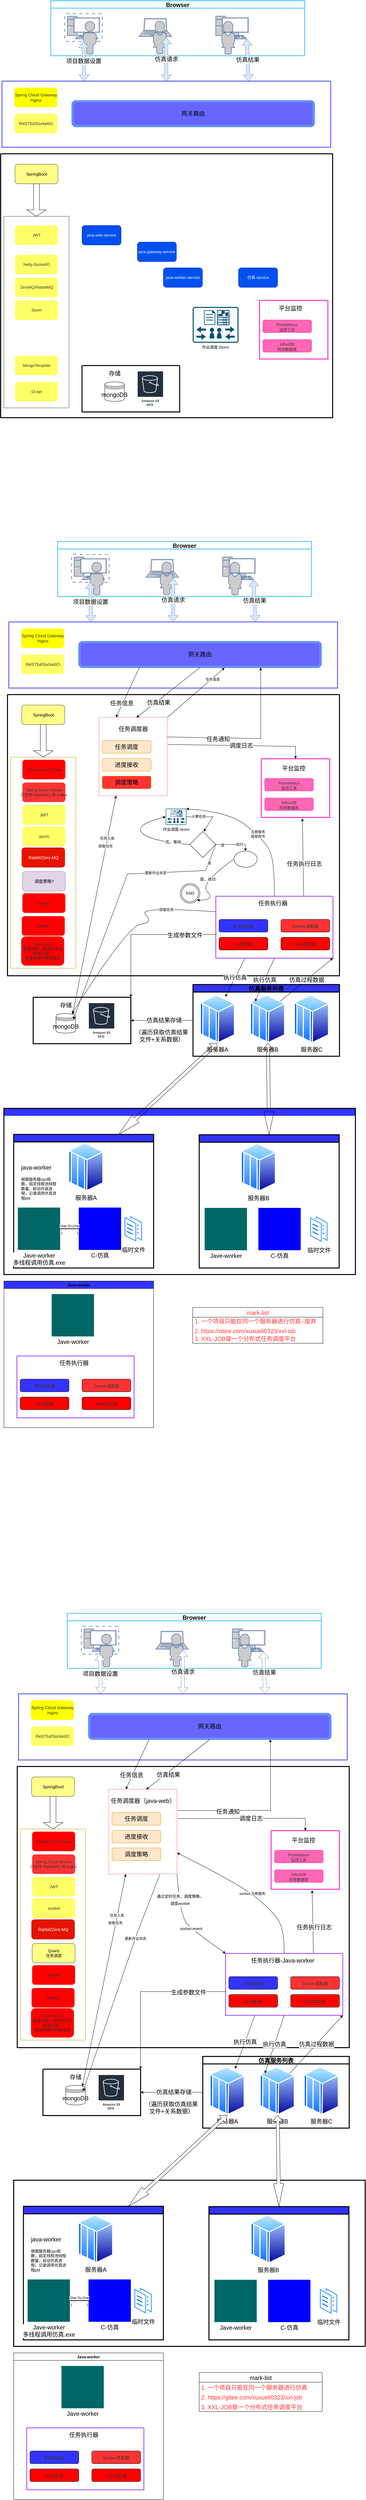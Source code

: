 <mxfile version="15.7.3" type="github">
  <diagram id="sunOd65pkQuhWuyI_Ne-" name="Page-1">
    <mxGraphModel dx="1350" dy="-849" grid="1" gridSize="10" guides="1" tooltips="1" connect="1" arrows="1" fold="1" page="1" pageScale="1" pageWidth="1169" pageHeight="1654" background="#ffffff" math="0" shadow="0">
      <root>
        <mxCell id="0" />
        <mxCell id="1" parent="0" />
        <mxCell id="D765WGngUN2JgHvjqmhj-1" value="Browser" style="swimlane;strokeColor=#66ccff;strokeWidth=3;fontSize=18;" parent="1" vertex="1">
          <mxGeometry x="195" y="3340" width="780" height="169" as="geometry" />
        </mxCell>
        <mxCell id="D765WGngUN2JgHvjqmhj-2" value="" style="fontColor=#0066CC;verticalAlign=top;verticalLabelPosition=bottom;labelPosition=center;align=center;html=1;outlineConnect=0;fillColor=#CCCCCC;strokeColor=#6881B3;gradientColor=none;gradientDirection=north;strokeWidth=2;shape=mxgraph.networks.virtual_pc;" parent="D765WGngUN2JgHvjqmhj-1" vertex="1">
          <mxGeometry x="43" y="40" width="115" height="85" as="geometry" />
        </mxCell>
        <mxCell id="D765WGngUN2JgHvjqmhj-3" value="" style="fontColor=#0066CC;verticalAlign=top;verticalLabelPosition=bottom;labelPosition=center;align=center;html=1;outlineConnect=0;fillColor=#CCCCCC;strokeColor=#6881B3;gradientColor=none;gradientDirection=north;strokeWidth=2;shape=mxgraph.networks.laptop;" parent="D765WGngUN2JgHvjqmhj-1" vertex="1">
          <mxGeometry x="271.5" y="55" width="100" height="55" as="geometry" />
        </mxCell>
        <mxCell id="D765WGngUN2JgHvjqmhj-4" value="" style="fontColor=#0066CC;verticalAlign=top;verticalLabelPosition=bottom;labelPosition=center;align=center;html=1;outlineConnect=0;fillColor=#CCCCCC;strokeColor=#6881B3;gradientColor=none;gradientDirection=north;strokeWidth=2;shape=mxgraph.networks.pc;" parent="D765WGngUN2JgHvjqmhj-1" vertex="1">
          <mxGeometry x="507" y="47.5" width="100" height="70" as="geometry" />
        </mxCell>
        <mxCell id="D765WGngUN2JgHvjqmhj-5" value="" style="fontColor=#0066CC;verticalAlign=top;verticalLabelPosition=bottom;labelPosition=center;align=center;html=1;outlineConnect=0;fillColor=#CCCCCC;strokeColor=#6881B3;gradientColor=none;gradientDirection=north;strokeWidth=2;shape=mxgraph.networks.user_female;rounded=0;shadow=0;glass=0;sketch=0;fontSize=18;startSize=23;" parent="D765WGngUN2JgHvjqmhj-1" vertex="1">
          <mxGeometry x="315" y="63" width="40" height="100" as="geometry" />
        </mxCell>
        <mxCell id="D765WGngUN2JgHvjqmhj-6" value="" style="fontColor=#0066CC;verticalAlign=top;verticalLabelPosition=bottom;labelPosition=center;align=center;html=1;outlineConnect=0;fillColor=#CCCCCC;strokeColor=#6881B3;gradientColor=none;gradientDirection=north;strokeWidth=2;shape=mxgraph.networks.user_male;rounded=0;shadow=0;glass=0;sketch=0;fontSize=18;startSize=23;" parent="D765WGngUN2JgHvjqmhj-1" vertex="1">
          <mxGeometry x="100" y="64" width="40" height="100" as="geometry" />
        </mxCell>
        <mxCell id="D765WGngUN2JgHvjqmhj-7" value="" style="fontColor=#0066CC;verticalAlign=top;verticalLabelPosition=bottom;labelPosition=center;align=center;html=1;outlineConnect=0;fillColor=#CCCCCC;strokeColor=#6881B3;gradientColor=none;gradientDirection=north;strokeWidth=2;shape=mxgraph.networks.user_female;rounded=0;shadow=0;glass=0;sketch=0;fontSize=18;startSize=23;" parent="D765WGngUN2JgHvjqmhj-1" vertex="1">
          <mxGeometry x="525" y="64" width="40" height="100" as="geometry" />
        </mxCell>
        <mxCell id="D765WGngUN2JgHvjqmhj-8" value="" style="swimlane;startSize=0;fontSize=18;strokeColor=#6666ff;strokeWidth=3;" parent="1" vertex="1">
          <mxGeometry x="45" y="3587" width="1010" height="203" as="geometry" />
        </mxCell>
        <mxCell id="D765WGngUN2JgHvjqmhj-9" value="&lt;font style=&quot;font-size: 18px&quot;&gt;网关路由&lt;/font&gt;" style="shape=ext;double=1;rounded=1;whiteSpace=wrap;html=1;strokeColor=#6699ff;strokeWidth=3;fontSize=18;fillColor=#6666FF;" parent="D765WGngUN2JgHvjqmhj-8" vertex="1">
          <mxGeometry x="215" y="60" width="745" height="80" as="geometry" />
        </mxCell>
        <mxCell id="D765WGngUN2JgHvjqmhj-10" value="&lt;span style=&quot;color: rgb(50 , 50 , 50) ; font-size: 13px ; background-color: rgba(255 , 255 , 255 , 0.01)&quot;&gt;Spring Cloud Gateway&lt;br&gt;/nginx&lt;br&gt;&lt;/span&gt;" style="rounded=1;align=center;fillColor=#FFFF00;strokeColor=none;html=1;fontColor=#596780;fontSize=12" parent="D765WGngUN2JgHvjqmhj-8" vertex="1">
          <mxGeometry x="38" y="20" width="132" height="60" as="geometry" />
        </mxCell>
        <mxCell id="D765WGngUN2JgHvjqmhj-11" value="&lt;span style=&quot;color: rgb(50 , 50 , 50) ; font-size: 13px ; background-color: rgba(255 , 255 , 255 , 0.01)&quot;&gt;ReSTful/SocketIO&lt;/span&gt;" style="rounded=1;align=center;fillColor=#ffff66;strokeColor=none;html=1;fontColor=#596780;fontSize=12" parent="D765WGngUN2JgHvjqmhj-8" vertex="1">
          <mxGeometry x="38" y="100" width="132" height="60" as="geometry" />
        </mxCell>
        <mxCell id="D765WGngUN2JgHvjqmhj-12" value="项目数据设置" style="shape=flexArrow;endArrow=classic;startArrow=classic;html=1;rounded=0;fontSize=18;entryX=0.25;entryY=0;entryDx=0;entryDy=0;exitX=0.5;exitY=1;exitDx=0;exitDy=0;fillColor=#dae8fc;strokeColor=#6c8ebf;exitPerimeter=0;" parent="1" source="D765WGngUN2JgHvjqmhj-2" target="D765WGngUN2JgHvjqmhj-8" edge="1">
          <mxGeometry width="100" height="100" relative="1" as="geometry">
            <mxPoint x="450" y="3897" as="sourcePoint" />
            <mxPoint x="470" y="3547" as="targetPoint" />
          </mxGeometry>
        </mxCell>
        <mxCell id="D765WGngUN2JgHvjqmhj-13" value="仿真请求" style="shape=flexArrow;endArrow=classic;startArrow=classic;html=1;rounded=0;fontSize=18;entryX=0.99;entryY=0.5;entryDx=0;entryDy=0;exitX=0.5;exitY=0;exitDx=0;exitDy=0;fillColor=#dae8fc;strokeColor=#6c8ebf;entryPerimeter=0;" parent="1" source="D765WGngUN2JgHvjqmhj-8" target="D765WGngUN2JgHvjqmhj-5" edge="1">
          <mxGeometry width="100" height="100" relative="1" as="geometry">
            <mxPoint x="636" y="3546" as="sourcePoint" />
            <mxPoint x="640" y="3460" as="targetPoint" />
          </mxGeometry>
        </mxCell>
        <mxCell id="D765WGngUN2JgHvjqmhj-14" value="仿真结果" style="shape=flexArrow;endArrow=classic;startArrow=classic;html=1;rounded=0;fontSize=18;entryX=0.75;entryY=0;entryDx=0;entryDy=0;fillColor=#dae8fc;strokeColor=#6c8ebf;exitX=0.95;exitY=1;exitDx=0;exitDy=0;exitPerimeter=0;" parent="1" source="D765WGngUN2JgHvjqmhj-4" target="D765WGngUN2JgHvjqmhj-8" edge="1">
          <mxGeometry width="100" height="100" relative="1" as="geometry">
            <mxPoint x="796" y="3460" as="sourcePoint" />
            <mxPoint x="649" y="3568" as="targetPoint" />
          </mxGeometry>
        </mxCell>
        <mxCell id="D765WGngUN2JgHvjqmhj-15" value="" style="swimlane;startSize=0;fontSize=18;strokeColor=default;strokeWidth=3;fillColor=#e1d5e7;fontColor=default;swimlaneFillColor=none;" parent="1" vertex="1">
          <mxGeometry x="41" y="3810" width="1020" height="863" as="geometry" />
        </mxCell>
        <mxCell id="D765WGngUN2JgHvjqmhj-16" value="" style="swimlane;startSize=0;fontSize=18;strokeWidth=3;fillColor=#F8CECC;strokeColor=#F8CECC;fontColor=default;" parent="D765WGngUN2JgHvjqmhj-15" vertex="1">
          <mxGeometry x="281" y="70" width="210" height="240" as="geometry" />
        </mxCell>
        <mxCell id="D765WGngUN2JgHvjqmhj-17" value="任务调度" style="rounded=1;whiteSpace=wrap;html=1;fontSize=18;fillColor=#ffe6cc;strokeColor=#d79b00;" parent="D765WGngUN2JgHvjqmhj-16" vertex="1">
          <mxGeometry x="10" y="71" width="150" height="39" as="geometry" />
        </mxCell>
        <mxCell id="D765WGngUN2JgHvjqmhj-18" value="进度接收" style="rounded=1;whiteSpace=wrap;html=1;fontSize=18;fillColor=#ffe6cc;strokeColor=#d79b00;" parent="D765WGngUN2JgHvjqmhj-16" vertex="1">
          <mxGeometry x="10" y="126" width="150" height="39" as="geometry" />
        </mxCell>
        <mxCell id="D765WGngUN2JgHvjqmhj-19" value="任务调度器" style="text;html=1;align=center;verticalAlign=middle;resizable=0;points=[];autosize=1;strokeColor=none;fillColor=none;fontSize=18;fontColor=default;" parent="D765WGngUN2JgHvjqmhj-16" vertex="1">
          <mxGeometry x="50" y="21" width="110" height="30" as="geometry" />
        </mxCell>
        <mxCell id="D765WGngUN2JgHvjqmhj-20" value="调度策略" style="rounded=1;whiteSpace=wrap;html=1;fontSize=18;fillColor=#FF3333;strokeColor=#d79b00;fontColor=default;" parent="D765WGngUN2JgHvjqmhj-16" vertex="1">
          <mxGeometry x="10" y="180" width="150" height="39" as="geometry" />
        </mxCell>
        <mxCell id="D765WGngUN2JgHvjqmhj-21" value="" style="swimlane;startSize=0;fontSize=18;strokeColor=#ff33cc;strokeWidth=3;fillColor=default;fontColor=default;" parent="D765WGngUN2JgHvjqmhj-15" vertex="1">
          <mxGeometry x="780" y="197" width="210" height="180" as="geometry" />
        </mxCell>
        <mxCell id="D765WGngUN2JgHvjqmhj-22" value="&lt;span style=&quot;color: rgb(50 , 50 , 50) ; font-size: 12px ; background-color: rgba(255 , 255 , 255 , 0.01)&quot;&gt;InfluxDB&lt;/span&gt;&lt;div style=&quot;resize: none ; outline: none ; font-size: 12px ; color: rgb(50 , 50 , 50)&quot;&gt;时序数据库&lt;/div&gt;" style="rounded=1;whiteSpace=wrap;html=1;fontSize=18;strokeColor=#ff33cc;fillColor=#FF66B3;" parent="D765WGngUN2JgHvjqmhj-21" vertex="1">
          <mxGeometry x="10" y="120" width="150" height="39" as="geometry" />
        </mxCell>
        <mxCell id="D765WGngUN2JgHvjqmhj-23" value="&lt;span style=&quot;color: rgb(50 , 50 , 50) ; font-size: 12px ; background-color: rgba(255 , 255 , 255 , 0.01)&quot;&gt;Prometheus&lt;/span&gt;&lt;div style=&quot;resize: none ; outline: none ; font-size: 12px ; color: rgb(50 , 50 , 50)&quot;&gt;监控工具&lt;/div&gt;" style="rounded=1;whiteSpace=wrap;html=1;fontSize=18;strokeColor=#ff33cc;fillColor=#FF66B3;" parent="D765WGngUN2JgHvjqmhj-21" vertex="1">
          <mxGeometry x="10" y="60" width="150" height="39" as="geometry" />
        </mxCell>
        <mxCell id="D765WGngUN2JgHvjqmhj-24" value="" style="endArrow=classic;html=1;rounded=0;fontSize=18;entryX=0.5;entryY=0;entryDx=0;entryDy=0;exitX=1.01;exitY=0.346;exitDx=0;exitDy=0;strokeColor=default;labelBackgroundColor=default;fontColor=default;exitPerimeter=0;" parent="D765WGngUN2JgHvjqmhj-15" source="D765WGngUN2JgHvjqmhj-16" target="D765WGngUN2JgHvjqmhj-21" edge="1">
          <mxGeometry width="50" height="50" relative="1" as="geometry">
            <mxPoint x="530" y="180" as="sourcePoint" />
            <mxPoint x="580" y="130" as="targetPoint" />
            <Array as="points">
              <mxPoint x="885" y="159" />
            </Array>
          </mxGeometry>
        </mxCell>
        <mxCell id="D765WGngUN2JgHvjqmhj-25" value="调度日志" style="edgeLabel;html=1;align=center;verticalAlign=middle;resizable=0;points=[];fontSize=18;" parent="D765WGngUN2JgHvjqmhj-24" vertex="1" connectable="0">
          <mxGeometry x="0.039" relative="1" as="geometry">
            <mxPoint x="1" as="offset" />
          </mxGeometry>
        </mxCell>
        <mxCell id="D765WGngUN2JgHvjqmhj-26" value="" style="endArrow=classic;html=1;rounded=0;fontSize=18;entryX=0.6;entryY=1.017;entryDx=0;entryDy=0;exitX=0.75;exitY=0;exitDx=0;exitDy=0;strokeColor=default;labelBackgroundColor=default;fontColor=default;entryPerimeter=0;" parent="D765WGngUN2JgHvjqmhj-15" source="D765WGngUN2JgHvjqmhj-28" target="D765WGngUN2JgHvjqmhj-21" edge="1">
          <mxGeometry width="50" height="50" relative="1" as="geometry">
            <mxPoint x="800" y="583" as="sourcePoint" />
            <mxPoint x="750" y="490" as="targetPoint" />
          </mxGeometry>
        </mxCell>
        <mxCell id="D765WGngUN2JgHvjqmhj-27" value="任务执行日志" style="edgeLabel;html=1;align=center;verticalAlign=middle;resizable=0;points=[];fontSize=18;" parent="D765WGngUN2JgHvjqmhj-26" vertex="1" connectable="0">
          <mxGeometry x="-0.159" y="-4" relative="1" as="geometry">
            <mxPoint x="-1" y="1" as="offset" />
          </mxGeometry>
        </mxCell>
        <mxCell id="D765WGngUN2JgHvjqmhj-28" value="" style="swimlane;startSize=0;fontSize=18;strokeWidth=3;strokeColor=#B266FF;fillColor=default;fontColor=default;" parent="D765WGngUN2JgHvjqmhj-15" vertex="1">
          <mxGeometry x="640" y="619" width="360" height="190" as="geometry" />
        </mxCell>
        <mxCell id="D765WGngUN2JgHvjqmhj-29" value="&lt;span style=&quot;color: rgb(50 , 50 , 50) ; font-size: 13px ; background-color: rgba(255 , 255 , 255 , 0.01)&quot;&gt;本地适配器&lt;/span&gt;" style="rounded=1;whiteSpace=wrap;html=1;fontSize=18;fillColor=#3333FF;" parent="D765WGngUN2JgHvjqmhj-28" vertex="1">
          <mxGeometry x="10" y="71" width="150" height="39" as="geometry" />
        </mxCell>
        <mxCell id="D765WGngUN2JgHvjqmhj-30" value="&lt;span style=&quot;color: rgb(50 , 50 , 50) ; font-size: 13px ; background-color: rgba(255 , 255 , 255 , 0.01)&quot;&gt;Jar适配器&lt;/span&gt;" style="rounded=1;whiteSpace=wrap;html=1;fontSize=18;fillColor=#FF0000;" parent="D765WGngUN2JgHvjqmhj-28" vertex="1">
          <mxGeometry x="10" y="126" width="150" height="39" as="geometry" />
        </mxCell>
        <mxCell id="D765WGngUN2JgHvjqmhj-31" value="&lt;span style=&quot;color: rgb(50 , 50 , 50) ; font-size: 13px ; background-color: rgba(255 , 255 , 255 , 0.01)&quot;&gt;Docker适配器&lt;/span&gt;" style="rounded=1;whiteSpace=wrap;html=1;fontSize=18;fillColor=#FF3333;" parent="D765WGngUN2JgHvjqmhj-28" vertex="1">
          <mxGeometry x="200" y="71" width="150" height="39" as="geometry" />
        </mxCell>
        <mxCell id="D765WGngUN2JgHvjqmhj-32" value="&lt;span style=&quot;color: rgb(50 , 50 , 50) ; font-size: 13px ; background-color: rgba(255 , 255 , 255 , 0.01)&quot;&gt;SSH适配器&lt;/span&gt;" style="rounded=1;whiteSpace=wrap;html=1;fontSize=18;fillColor=#FF0000;" parent="D765WGngUN2JgHvjqmhj-28" vertex="1">
          <mxGeometry x="200" y="126" width="150" height="39" as="geometry" />
        </mxCell>
        <mxCell id="D765WGngUN2JgHvjqmhj-33" value="任务执行器" style="text;html=1;align=center;verticalAlign=middle;resizable=0;points=[];autosize=1;strokeColor=none;fillColor=none;fontSize=18;" parent="D765WGngUN2JgHvjqmhj-28" vertex="1">
          <mxGeometry x="120" y="7" width="110" height="30" as="geometry" />
        </mxCell>
        <mxCell id="D765WGngUN2JgHvjqmhj-34" value="&lt;font&gt;&lt;span style=&quot;font-size: 13px ; background-color: rgba(255 , 255 , 255 , 0.01)&quot;&gt;SpringBoot&lt;/span&gt;&lt;/font&gt;" style="rounded=1;align=center;fillColor=#ffff88;strokeColor=#36393d;html=1;fontSize=12;fontColor=default;" parent="D765WGngUN2JgHvjqmhj-15" vertex="1">
          <mxGeometry x="44" y="32" width="132" height="60" as="geometry" />
        </mxCell>
        <mxCell id="D765WGngUN2JgHvjqmhj-35" value="" style="swimlane;startSize=0;fontColor=#000000;strokeColor=#B09500;fillColor=#e3c800;" parent="D765WGngUN2JgHvjqmhj-15" vertex="1">
          <mxGeometry x="10" y="192" width="200" height="648" as="geometry" />
        </mxCell>
        <mxCell id="D765WGngUN2JgHvjqmhj-36" value="&lt;span style=&quot;color: rgb(50 , 50 , 50) ; font-size: 13px ; background-color: rgba(255 , 255 , 255 , 0.01)&quot;&gt;Spring Cloud Task&lt;/span&gt;" style="rounded=1;align=center;fillColor=#FF0000;strokeColor=none;html=1;fontColor=#596780;fontSize=12" parent="D765WGngUN2JgHvjqmhj-35" vertex="1">
          <mxGeometry x="35.8" y="8" width="132" height="60" as="geometry" />
        </mxCell>
        <mxCell id="D765WGngUN2JgHvjqmhj-37" value="&lt;span style=&quot;color: rgb(50 , 50 , 50) ; background-color: rgba(255 , 255 , 255 , 0.01)&quot;&gt;Spring Cloud Stream&lt;/span&gt;&lt;div style=&quot;resize: none ; outline: none ; color: rgb(50 , 50 , 50)&quot;&gt;只支持 RabbitMQ 和 Kafka&amp;nbsp;&lt;/div&gt;" style="rounded=1;align=center;fillColor=#FF3333;strokeColor=none;html=1;fontColor=#596780;fontSize=12" parent="D765WGngUN2JgHvjqmhj-35" vertex="1">
          <mxGeometry x="35.8" y="78" width="132" height="60" as="geometry" />
        </mxCell>
        <mxCell id="D765WGngUN2JgHvjqmhj-38" value="&lt;span style=&quot;font-size: 13px; background-color: rgba(255, 255, 255, 0.01);&quot;&gt;Rabbit/Zero MQ&lt;/span&gt;" style="rounded=1;align=center;fillColor=#e51400;strokeColor=#B20000;html=1;fontSize=12;fontColor=#ffffff;" parent="D765WGngUN2JgHvjqmhj-35" vertex="1">
          <mxGeometry x="34" y="278" width="132" height="60" as="geometry" />
        </mxCell>
        <mxCell id="D765WGngUN2JgHvjqmhj-39" value="&lt;span style=&quot;color: rgb(50 , 50 , 50) ; font-size: 13px ; background-color: rgba(255 , 255 , 255 , 0.01)&quot;&gt;Maven&lt;/span&gt;" style="rounded=1;align=center;fillColor=#FF0000;strokeColor=none;html=1;fontColor=#596780;fontSize=12" parent="D765WGngUN2JgHvjqmhj-35" vertex="1">
          <mxGeometry x="35.8" y="418" width="132" height="60" as="geometry" />
        </mxCell>
        <mxCell id="D765WGngUN2JgHvjqmhj-40" value="&lt;span style=&quot;color: rgb(50 , 50 , 50) ; font-size: 13px ; background-color: rgba(255 , 255 , 255 , 0.01)&quot;&gt;Docker&lt;/span&gt;" style="rounded=1;align=center;fillColor=#FF0000;strokeColor=none;html=1;fontColor=#596780;fontSize=12" parent="D765WGngUN2JgHvjqmhj-35" vertex="1">
          <mxGeometry x="34" y="488" width="132" height="60" as="geometry" />
        </mxCell>
        <mxCell id="D765WGngUN2JgHvjqmhj-41" value="&lt;span style=&quot;color: rgb(50 , 50 , 50) ; background-color: rgba(255 , 255 , 255 , 0.01)&quot;&gt;Netty/SSH&lt;/span&gt;&lt;div style=&quot;resize: none ; outline: none ; color: rgb(50 , 50 , 50)&quot;&gt;数据加密，提高安全性&lt;br&gt;数据压缩，&lt;/div&gt;&lt;div style=&quot;resize: none ; outline: none ; color: rgb(50 , 50 , 50)&quot;&gt;提高网络的传输速度&lt;/div&gt;" style="rounded=1;align=center;fillColor=#FF0000;strokeColor=none;html=1;fontColor=#596780;fontSize=12" parent="D765WGngUN2JgHvjqmhj-35" vertex="1">
          <mxGeometry x="32.2" y="550" width="132" height="90" as="geometry" />
        </mxCell>
        <mxCell id="D765WGngUN2JgHvjqmhj-42" value="&lt;font color=&quot;#323232&quot;&gt;&lt;span style=&quot;font-size: 13px ; background-color: rgba(255 , 255 , 255 , 0.01)&quot;&gt;JWT&lt;/span&gt;&lt;/font&gt;" style="rounded=1;align=center;fillColor=#ffff66;strokeColor=none;html=1;fontColor=#596780;fontSize=12" parent="D765WGngUN2JgHvjqmhj-35" vertex="1">
          <mxGeometry x="35.8" y="147" width="132" height="60" as="geometry" />
        </mxCell>
        <mxCell id="D765WGngUN2JgHvjqmhj-43" value="&lt;font&gt;&lt;span style=&quot;font-size: 13px ; background-color: rgba(255 , 255 , 255 , 0.01)&quot;&gt;调度策略?&lt;/span&gt;&lt;/font&gt;" style="rounded=1;align=center;fillColor=#e1d5e7;strokeColor=#9673a6;html=1;fontSize=12;fontColor=default;" parent="D765WGngUN2JgHvjqmhj-35" vertex="1">
          <mxGeometry x="35.8" y="351" width="132" height="60" as="geometry" />
        </mxCell>
        <mxCell id="D765WGngUN2JgHvjqmhj-44" value="&lt;font color=&quot;#323232&quot;&gt;&lt;span style=&quot;font-size: 13px ; background-color: rgba(255 , 255 , 255 , 0.01)&quot;&gt;slurm&lt;/span&gt;&lt;/font&gt;" style="rounded=1;align=center;fillColor=#ffff66;strokeColor=none;html=1;fontColor=#596780;fontSize=12" parent="D765WGngUN2JgHvjqmhj-35" vertex="1">
          <mxGeometry x="35.8" y="213" width="132" height="60" as="geometry" />
        </mxCell>
        <mxCell id="D765WGngUN2JgHvjqmhj-45" value="" style="shape=singleArrow;direction=south;whiteSpace=wrap;html=1;fontColor=default;strokeColor=default;fillColor=default;" parent="D765WGngUN2JgHvjqmhj-15" vertex="1">
          <mxGeometry x="80" y="92" width="60" height="100" as="geometry" />
        </mxCell>
        <mxCell id="D765WGngUN2JgHvjqmhj-46" value="作业调度-slurm" style="sketch=0;points=[[0.015,0.015,0],[0.985,0.015,0],[0.985,0.985,0],[0.015,0.985,0],[0.25,0,0],[0.5,0,0],[0.75,0,0],[1,0.25,0],[1,0.5,0],[1,0.75,0],[0.75,1,0],[0.5,1,0],[0.25,1,0],[0,0.75,0],[0,0.5,0],[0,0.25,0]];verticalLabelPosition=bottom;html=1;verticalAlign=top;aspect=fixed;align=center;pointerEvents=1;shape=mxgraph.cisco19.rect;prIcon=meeting_scheduling_and_management_server;fillColor=#FAFAFA;strokeColor=#005073;fontColor=default;" parent="D765WGngUN2JgHvjqmhj-15" vertex="1">
          <mxGeometry x="486" y="350" width="64" height="50" as="geometry" />
        </mxCell>
        <mxCell id="D765WGngUN2JgHvjqmhj-48" value="" style="rhombus;whiteSpace=wrap;html=1;labelBackgroundColor=default;fontColor=default;strokeColor=default;fillColor=default;" parent="D765WGngUN2JgHvjqmhj-15" vertex="1">
          <mxGeometry x="560" y="420" width="80" height="80" as="geometry" />
        </mxCell>
        <mxCell id="D765WGngUN2JgHvjqmhj-49" value="" style="endArrow=classic;html=1;rounded=0;labelBackgroundColor=default;fontColor=default;strokeColor=default;exitX=1;exitY=0.5;exitDx=0;exitDy=0;exitPerimeter=0;entryX=0.5;entryY=0;entryDx=0;entryDy=0;" parent="D765WGngUN2JgHvjqmhj-15" source="D765WGngUN2JgHvjqmhj-46" edge="1">
          <mxGeometry width="50" height="50" relative="1" as="geometry">
            <mxPoint x="558" y="375" as="sourcePoint" />
            <mxPoint x="603" y="420" as="targetPoint" />
            <Array as="points">
              <mxPoint x="574" y="375" />
              <mxPoint x="631" y="375" />
            </Array>
          </mxGeometry>
        </mxCell>
        <mxCell id="D765WGngUN2JgHvjqmhj-50" value="计算任务" style="edgeLabel;html=1;align=center;verticalAlign=middle;resizable=0;points=[];fontColor=default;" parent="D765WGngUN2JgHvjqmhj-49" vertex="1" connectable="0">
          <mxGeometry x="-0.454" y="1" relative="1" as="geometry">
            <mxPoint as="offset" />
          </mxGeometry>
        </mxCell>
        <mxCell id="D765WGngUN2JgHvjqmhj-51" value="" style="endArrow=classic;html=1;rounded=0;labelBackgroundColor=default;fontColor=default;strokeColor=default;exitX=1;exitY=0.5;exitDx=0;exitDy=0;entryX=0.5;entryY=0;entryDx=0;entryDy=0;" parent="D765WGngUN2JgHvjqmhj-15" source="D765WGngUN2JgHvjqmhj-48" target="D765WGngUN2JgHvjqmhj-60" edge="1">
          <mxGeometry width="50" height="50" relative="1" as="geometry">
            <mxPoint x="691" y="480" as="sourcePoint" />
            <mxPoint x="730" y="490" as="targetPoint" />
            <Array as="points">
              <mxPoint x="730" y="460" />
            </Array>
          </mxGeometry>
        </mxCell>
        <mxCell id="D765WGngUN2JgHvjqmhj-52" value="是" style="edgeLabel;html=1;align=center;verticalAlign=middle;resizable=0;points=[];fontColor=default;" parent="D765WGngUN2JgHvjqmhj-51" vertex="1" connectable="0">
          <mxGeometry x="-0.629" y="-2" relative="1" as="geometry">
            <mxPoint as="offset" />
          </mxGeometry>
        </mxCell>
        <mxCell id="D765WGngUN2JgHvjqmhj-53" value="执行" style="edgeLabel;html=1;align=center;verticalAlign=middle;resizable=0;points=[];fontColor=default;" parent="D765WGngUN2JgHvjqmhj-51" vertex="1" connectable="0">
          <mxGeometry x="0.314" relative="1" as="geometry">
            <mxPoint as="offset" />
          </mxGeometry>
        </mxCell>
        <mxCell id="D765WGngUN2JgHvjqmhj-56" value="" style="curved=1;endArrow=classic;html=1;rounded=0;labelBackgroundColor=default;fontColor=default;strokeColor=default;entryX=0.985;entryY=0.015;entryDx=0;entryDy=0;entryPerimeter=0;exitX=0.5;exitY=0;exitDx=0;exitDy=0;" parent="D765WGngUN2JgHvjqmhj-15" source="D765WGngUN2JgHvjqmhj-28" target="D765WGngUN2JgHvjqmhj-46" edge="1">
          <mxGeometry width="50" height="50" relative="1" as="geometry">
            <mxPoint x="771" y="500" as="sourcePoint" />
            <mxPoint x="821" y="450" as="targetPoint" />
            <Array as="points">
              <mxPoint x="821" y="500" />
              <mxPoint x="781" y="440" />
              <mxPoint x="681" y="360" />
            </Array>
          </mxGeometry>
        </mxCell>
        <mxCell id="D765WGngUN2JgHvjqmhj-57" value="注册服务&lt;br&gt;或是命令" style="edgeLabel;html=1;align=center;verticalAlign=middle;resizable=0;points=[];fontColor=default;" parent="D765WGngUN2JgHvjqmhj-56" vertex="1" connectable="0">
          <mxGeometry x="-0.079" y="-2" relative="1" as="geometry">
            <mxPoint as="offset" />
          </mxGeometry>
        </mxCell>
        <mxCell id="D765WGngUN2JgHvjqmhj-58" value="" style="curved=1;endArrow=classic;html=1;rounded=0;labelBackgroundColor=default;fontSize=12;fontColor=default;strokeColor=default;fillColor=default;exitX=0;exitY=0.5;exitDx=0;exitDy=0;entryX=0;entryY=0.5;entryDx=0;entryDy=0;entryPerimeter=0;" parent="D765WGngUN2JgHvjqmhj-15" source="D765WGngUN2JgHvjqmhj-48" target="D765WGngUN2JgHvjqmhj-46" edge="1">
          <mxGeometry width="50" height="50" relative="1" as="geometry">
            <mxPoint x="439" y="460" as="sourcePoint" />
            <mxPoint x="439" y="400" as="targetPoint" />
            <Array as="points">
              <mxPoint x="439" y="450" />
              <mxPoint x="389" y="400" />
            </Array>
          </mxGeometry>
        </mxCell>
        <mxCell id="D765WGngUN2JgHvjqmhj-59" value="否，等待" style="edgeLabel;html=1;align=center;verticalAlign=middle;resizable=0;points=[];fontSize=12;fontColor=default;" parent="D765WGngUN2JgHvjqmhj-58" vertex="1" connectable="0">
          <mxGeometry x="-0.648" y="-3" relative="1" as="geometry">
            <mxPoint as="offset" />
          </mxGeometry>
        </mxCell>
        <mxCell id="D765WGngUN2JgHvjqmhj-60" value="" style="ellipse;whiteSpace=wrap;html=1;labelBackgroundColor=default;fontSize=12;fontColor=default;strokeColor=default;fillColor=default;verticalAlign=middle;" parent="D765WGngUN2JgHvjqmhj-15" vertex="1">
          <mxGeometry x="696" y="480" width="71" height="50" as="geometry" />
        </mxCell>
        <mxCell id="D765WGngUN2JgHvjqmhj-61" value="END" style="ellipse;shape=doubleEllipse;html=1;dashed=0;whitespace=wrap;aspect=fixed;labelBackgroundColor=default;fontSize=12;fontColor=default;strokeColor=default;fillColor=default;verticalAlign=middle;" parent="D765WGngUN2JgHvjqmhj-15" vertex="1">
          <mxGeometry x="531" y="580" width="60" height="60" as="geometry" />
        </mxCell>
        <mxCell id="D765WGngUN2JgHvjqmhj-62" value="" style="curved=1;endArrow=classic;html=1;rounded=0;labelBackgroundColor=default;fontSize=12;fontColor=default;strokeColor=default;fillColor=default;exitX=0;exitY=0.5;exitDx=0;exitDy=0;entryX=1;entryY=1;entryDx=0;entryDy=0;" parent="D765WGngUN2JgHvjqmhj-15" source="D765WGngUN2JgHvjqmhj-60" target="D765WGngUN2JgHvjqmhj-61" edge="1">
          <mxGeometry width="50" height="50" relative="1" as="geometry">
            <mxPoint x="629" y="558.5" as="sourcePoint" />
            <mxPoint x="589" y="630" as="targetPoint" />
            <Array as="points">
              <mxPoint x="589" y="580" />
              <mxPoint x="639" y="630" />
            </Array>
          </mxGeometry>
        </mxCell>
        <mxCell id="D765WGngUN2JgHvjqmhj-63" value="是，成功" style="edgeLabel;html=1;align=center;verticalAlign=middle;resizable=0;points=[];fontSize=12;fontColor=default;" parent="D765WGngUN2JgHvjqmhj-62" vertex="1" connectable="0">
          <mxGeometry x="-0.213" y="4" relative="1" as="geometry">
            <mxPoint as="offset" />
          </mxGeometry>
        </mxCell>
        <mxCell id="D765WGngUN2JgHvjqmhj-64" value="平台监控" style="text;html=1;align=center;verticalAlign=middle;resizable=0;points=[];autosize=1;strokeColor=none;fillColor=none;fontSize=18;" parent="1" vertex="1">
          <mxGeometry x="875" y="4022" width="90" height="30" as="geometry" />
        </mxCell>
        <mxCell id="D765WGngUN2JgHvjqmhj-65" value="" style="endArrow=classic;html=1;rounded=0;fontSize=18;exitX=0.25;exitY=1;exitDx=0;exitDy=0;entryX=0.25;entryY=0;entryDx=0;entryDy=0;" parent="1" source="D765WGngUN2JgHvjqmhj-9" target="D765WGngUN2JgHvjqmhj-16" edge="1">
          <mxGeometry width="50" height="50" relative="1" as="geometry">
            <mxPoint x="670" y="3917" as="sourcePoint" />
            <mxPoint x="720" y="3867" as="targetPoint" />
          </mxGeometry>
        </mxCell>
        <mxCell id="D765WGngUN2JgHvjqmhj-66" value="任务信息" style="edgeLabel;html=1;align=center;verticalAlign=middle;resizable=0;points=[];fontSize=18;" parent="D765WGngUN2JgHvjqmhj-65" vertex="1" connectable="0">
          <mxGeometry x="0.464" y="-2" relative="1" as="geometry">
            <mxPoint y="-1" as="offset" />
          </mxGeometry>
        </mxCell>
        <mxCell id="D765WGngUN2JgHvjqmhj-67" value="" style="endArrow=classic;html=1;rounded=0;fontSize=18;exitX=0.5;exitY=1;exitDx=0;exitDy=0;entryX=0.549;entryY=0.002;entryDx=0;entryDy=0;entryPerimeter=0;" parent="1" source="D765WGngUN2JgHvjqmhj-9" target="D765WGngUN2JgHvjqmhj-16" edge="1">
          <mxGeometry width="50" height="50" relative="1" as="geometry">
            <mxPoint x="700" y="3937" as="sourcePoint" />
            <mxPoint x="750" y="3887" as="targetPoint" />
          </mxGeometry>
        </mxCell>
        <mxCell id="D765WGngUN2JgHvjqmhj-68" value="仿真结果" style="edgeLabel;html=1;align=center;verticalAlign=middle;resizable=0;points=[];fontSize=18;" parent="D765WGngUN2JgHvjqmhj-67" vertex="1" connectable="0">
          <mxGeometry x="0.348" y="6" relative="1" as="geometry">
            <mxPoint as="offset" />
          </mxGeometry>
        </mxCell>
        <mxCell id="D765WGngUN2JgHvjqmhj-69" value="" style="endArrow=classic;html=1;rounded=0;fontSize=18;exitX=1;exitY=0.25;exitDx=0;exitDy=0;entryX=0.75;entryY=1;entryDx=0;entryDy=0;strokeColor=default;labelBackgroundColor=default;fontColor=default;" parent="1" source="D765WGngUN2JgHvjqmhj-16" target="D765WGngUN2JgHvjqmhj-9" edge="1">
          <mxGeometry width="50" height="50" relative="1" as="geometry">
            <mxPoint x="630" y="3907" as="sourcePoint" />
            <mxPoint x="680" y="3857" as="targetPoint" />
            <Array as="points">
              <mxPoint x="819" y="3945" />
            </Array>
          </mxGeometry>
        </mxCell>
        <mxCell id="D765WGngUN2JgHvjqmhj-70" value="任务通知" style="edgeLabel;html=1;align=center;verticalAlign=middle;resizable=0;points=[];fontSize=18;" parent="D765WGngUN2JgHvjqmhj-69" vertex="1" connectable="0">
          <mxGeometry x="-0.382" y="-4" relative="1" as="geometry">
            <mxPoint as="offset" />
          </mxGeometry>
        </mxCell>
        <mxCell id="D765WGngUN2JgHvjqmhj-71" value="" style="swimlane;sketch=0;fontSize=18;strokeColor=#000000;strokeWidth=3;fillColor=#3333FF;swimlaneFillColor=none;swimlaneLine=0;glass=0;rounded=0;shadow=0;fontColor=default;" parent="1" vertex="1">
          <mxGeometry x="30" y="5080" width="1080" height="510" as="geometry" />
        </mxCell>
        <mxCell id="D765WGngUN2JgHvjqmhj-72" value="" style="swimlane;sketch=0;fontSize=18;strokeColor=#000000;strokeWidth=3;fillColor=#3333FF;fontColor=default;" parent="D765WGngUN2JgHvjqmhj-71" vertex="1">
          <mxGeometry x="30" y="80" width="430" height="410" as="geometry" />
        </mxCell>
        <mxCell id="D765WGngUN2JgHvjqmhj-73" value="临时文件" style="aspect=fixed;perimeter=ellipsePerimeter;html=1;align=center;shadow=0;dashed=0;spacingTop=3;image;image=img/lib/active_directory/documents.svg;fontSize=18;strokeColor=#000000;strokeWidth=3;fillColor=#3333FF;" parent="D765WGngUN2JgHvjqmhj-72" vertex="1">
          <mxGeometry x="337.8" y="244.5" width="59.4" height="90" as="geometry" />
        </mxCell>
        <mxCell id="D765WGngUN2JgHvjqmhj-74" value="服务器A" style="aspect=fixed;perimeter=ellipsePerimeter;html=1;align=center;shadow=0;dashed=0;spacingTop=3;image;image=img/lib/active_directory/mainframe_host.svg;fontSize=18;strokeColor=#000000;strokeWidth=3;fillColor=#3333FF;labelBackgroundColor=default;fontColor=default;" parent="D765WGngUN2JgHvjqmhj-72" vertex="1">
          <mxGeometry x="167.8" y="24.5" width="108" height="150" as="geometry" />
        </mxCell>
        <mxCell id="D765WGngUN2JgHvjqmhj-75" value="C-仿真" style="shape=image;html=1;verticalAlign=top;verticalLabelPosition=bottom;labelBackgroundColor=#ffffff;imageAspect=0;aspect=fixed;image=https://cdn4.iconfinder.com/data/icons/online-payment-methods-03/128/serve_payment_methods_copy-128.png;fontSize=18;strokeColor=#000000;strokeWidth=3;fillColor=#3333FF;imageBackground=#0000FF;fontColor=default;" parent="D765WGngUN2JgHvjqmhj-72" vertex="1">
          <mxGeometry x="200.0" y="224.5" width="130" height="130" as="geometry" />
        </mxCell>
        <mxCell id="D765WGngUN2JgHvjqmhj-76" value="Jave-worker&lt;br&gt;多线程调用仿真.exe" style="shape=image;html=1;verticalAlign=top;verticalLabelPosition=bottom;labelBackgroundColor=#ffffff;imageAspect=0;aspect=fixed;image=https://cdn4.iconfinder.com/data/icons/online-payment-methods-03/128/serve_payment_methods_copy-128.png;fontSize=18;strokeColor=#000000;strokeWidth=3;fillColor=#3333FF;sketch=0;imageBackground=#006666;fontColor=default;" parent="D765WGngUN2JgHvjqmhj-72" vertex="1">
          <mxGeometry x="12.8" y="224.5" width="130" height="130" as="geometry" />
        </mxCell>
        <mxCell id="D765WGngUN2JgHvjqmhj-77" value="One-To-One" style="verticalAlign=bottom;html=1;endArrow=none;edgeStyle=orthogonalEdgeStyle;strokeWidth=2;rounded=0;labelBackgroundColor=default;fontColor=default;strokeColor=default;" parent="D765WGngUN2JgHvjqmhj-72" source="D765WGngUN2JgHvjqmhj-76" target="D765WGngUN2JgHvjqmhj-75" edge="1">
          <mxGeometry relative="1" as="geometry">
            <mxPoint x="110" y="270" as="sourcePoint" />
            <mxPoint x="270" y="270" as="targetPoint" />
          </mxGeometry>
        </mxCell>
        <mxCell id="D765WGngUN2JgHvjqmhj-78" value="1" style="resizable=0;html=1;align=left;verticalAlign=top;labelBackgroundColor=none;fontSize=10;fontColor=default;strokeColor=default;fillColor=default;" parent="D765WGngUN2JgHvjqmhj-77" connectable="0" vertex="1">
          <mxGeometry x="-1" relative="1" as="geometry" />
        </mxCell>
        <mxCell id="D765WGngUN2JgHvjqmhj-79" value="1" style="resizable=0;html=1;align=right;verticalAlign=top;labelBackgroundColor=none;fontSize=10;fontColor=default;strokeColor=default;fillColor=default;" parent="D765WGngUN2JgHvjqmhj-77" connectable="0" vertex="1">
          <mxGeometry x="1" relative="1" as="geometry" />
        </mxCell>
        <mxCell id="D765WGngUN2JgHvjqmhj-80" value="&lt;h1&gt;&lt;font style=&quot;font-size: 18px ; font-weight: normal&quot;&gt;java-worker&lt;/font&gt;&lt;/h1&gt;&lt;div&gt;&lt;font style=&quot;font-size: 12px&quot;&gt;根据服务器cpu核数，指定线程池线程数量，启动仿真进程，记录调用仿真进程pid&lt;/font&gt;&lt;/div&gt;" style="text;html=1;strokeColor=none;fillColor=none;spacing=5;spacingTop=-20;whiteSpace=wrap;overflow=hidden;rounded=0;fontColor=default;" parent="D765WGngUN2JgHvjqmhj-72" vertex="1">
          <mxGeometry x="17.8" y="80" width="120" height="130" as="geometry" />
        </mxCell>
        <mxCell id="D765WGngUN2JgHvjqmhj-81" value="" style="swimlane;sketch=0;fontSize=18;strokeColor=#000000;strokeWidth=3;fillColor=#3333FF;" parent="D765WGngUN2JgHvjqmhj-71" vertex="1">
          <mxGeometry x="600" y="81" width="430" height="409" as="geometry" />
        </mxCell>
        <mxCell id="D765WGngUN2JgHvjqmhj-82" value="临时文件" style="aspect=fixed;perimeter=ellipsePerimeter;html=1;align=center;shadow=0;dashed=0;spacingTop=3;image;image=img/lib/active_directory/documents.svg;fontSize=18;strokeColor=#000000;strokeWidth=3;fillColor=#3333FF;" parent="D765WGngUN2JgHvjqmhj-81" vertex="1">
          <mxGeometry x="337.8" y="244.5" width="59.4" height="90" as="geometry" />
        </mxCell>
        <mxCell id="D765WGngUN2JgHvjqmhj-83" value="服务器B" style="aspect=fixed;perimeter=ellipsePerimeter;html=1;align=center;shadow=0;dashed=0;spacingTop=3;image;image=img/lib/active_directory/mainframe_host.svg;fontSize=18;strokeColor=#000000;strokeWidth=3;fillColor=#3333FF;" parent="D765WGngUN2JgHvjqmhj-81" vertex="1">
          <mxGeometry x="127.8" y="24.5" width="108" height="150" as="geometry" />
        </mxCell>
        <mxCell id="D765WGngUN2JgHvjqmhj-84" value="C-仿真" style="shape=image;html=1;verticalAlign=top;verticalLabelPosition=bottom;labelBackgroundColor=#ffffff;imageAspect=0;aspect=fixed;image=https://cdn4.iconfinder.com/data/icons/online-payment-methods-03/128/serve_payment_methods_copy-128.png;fontSize=18;strokeColor=#000000;strokeWidth=3;fillColor=#3333FF;imageBackground=#0000FF;fontColor=default;" parent="D765WGngUN2JgHvjqmhj-81" vertex="1">
          <mxGeometry x="181.8" y="224.5" width="130" height="130" as="geometry" />
        </mxCell>
        <mxCell id="D765WGngUN2JgHvjqmhj-85" value="Jave-worker" style="shape=image;html=1;verticalAlign=top;verticalLabelPosition=bottom;labelBackgroundColor=#ffffff;imageAspect=0;aspect=fixed;image=https://cdn4.iconfinder.com/data/icons/online-payment-methods-03/128/serve_payment_methods_copy-128.png;fontSize=18;strokeColor=#000000;strokeWidth=3;fillColor=#3333FF;sketch=0;imageBackground=#006666;fontColor=default;" parent="D765WGngUN2JgHvjqmhj-81" vertex="1">
          <mxGeometry x="16.8" y="224.5" width="130" height="130" as="geometry" />
        </mxCell>
        <mxCell id="D765WGngUN2JgHvjqmhj-86" value="" style="swimlane;startSize=0;fontSize=18;strokeWidth=3;" parent="1" vertex="1">
          <mxGeometry x="120" y="4739" width="300" height="142.5" as="geometry" />
        </mxCell>
        <mxCell id="D765WGngUN2JgHvjqmhj-87" value="存储" style="text;html=1;align=center;verticalAlign=middle;resizable=0;points=[];autosize=1;strokeColor=none;fillColor=none;fontSize=18;" parent="D765WGngUN2JgHvjqmhj-86" vertex="1">
          <mxGeometry x="75" y="10" width="50" height="30" as="geometry" />
        </mxCell>
        <mxCell id="D765WGngUN2JgHvjqmhj-88" value="mongoDB" style="shape=datastore;whiteSpace=wrap;html=1;fontSize=18;" parent="D765WGngUN2JgHvjqmhj-86" vertex="1">
          <mxGeometry x="70" y="50" width="60" height="60" as="geometry" />
        </mxCell>
        <mxCell id="D765WGngUN2JgHvjqmhj-89" value="Amazon S3 DFS&amp;nbsp;" style="sketch=0;outlineConnect=0;fontColor=#232F3E;gradientColor=none;strokeColor=#ffffff;fillColor=#232F3E;dashed=0;verticalLabelPosition=middle;verticalAlign=bottom;align=center;html=1;whiteSpace=wrap;fontSize=10;fontStyle=1;spacing=3;shape=mxgraph.aws4.productIcon;prIcon=mxgraph.aws4.s3;" parent="D765WGngUN2JgHvjqmhj-86" vertex="1">
          <mxGeometry x="170" y="17" width="80" height="112.5" as="geometry" />
        </mxCell>
        <mxCell id="D765WGngUN2JgHvjqmhj-90" value="" style="endArrow=classic;html=1;rounded=0;fontSize=18;exitX=0;exitY=0.5;exitDx=0;exitDy=0;entryX=1;entryY=0.5;entryDx=0;entryDy=0;" parent="1" source="D765WGngUN2JgHvjqmhj-93" target="D765WGngUN2JgHvjqmhj-86" edge="1">
          <mxGeometry width="50" height="50" relative="1" as="geometry">
            <mxPoint x="650" y="4820" as="sourcePoint" />
            <mxPoint x="460" y="4810" as="targetPoint" />
          </mxGeometry>
        </mxCell>
        <mxCell id="D765WGngUN2JgHvjqmhj-91" value="仿真结果存储" style="edgeLabel;html=1;align=center;verticalAlign=middle;resizable=0;points=[];fontSize=18;" parent="D765WGngUN2JgHvjqmhj-90" vertex="1" connectable="0">
          <mxGeometry x="-0.252" relative="1" as="geometry">
            <mxPoint x="-18" as="offset" />
          </mxGeometry>
        </mxCell>
        <mxCell id="D765WGngUN2JgHvjqmhj-92" value="（遍历获取仿真结果文件+关系数据）" style="text;html=1;strokeColor=none;fillColor=none;align=center;verticalAlign=middle;whiteSpace=wrap;rounded=0;fontSize=18;fontColor=default;" parent="1" vertex="1">
          <mxGeometry x="430" y="4833.5" width="170" height="48" as="geometry" />
        </mxCell>
        <mxCell id="D765WGngUN2JgHvjqmhj-93" value="仿真服务列表" style="swimlane;rounded=0;shadow=0;glass=0;sketch=0;fontSize=18;startSize=23;strokeColor=#000000;strokeWidth=3;fillColor=#3333FF;fontColor=default;" parent="1" vertex="1">
          <mxGeometry x="611" y="4700" width="450" height="220" as="geometry" />
        </mxCell>
        <mxCell id="D765WGngUN2JgHvjqmhj-94" value="服务器A" style="aspect=fixed;perimeter=ellipsePerimeter;html=1;align=center;shadow=0;dashed=0;spacingTop=3;image;image=img/lib/active_directory/mainframe_host.svg;fontSize=18;strokeColor=#000000;strokeWidth=3;fillColor=#3333FF;labelBackgroundColor=default;fontColor=default;" parent="D765WGngUN2JgHvjqmhj-93" vertex="1">
          <mxGeometry x="21" y="30" width="108" height="150" as="geometry" />
        </mxCell>
        <mxCell id="D765WGngUN2JgHvjqmhj-95" value="服务器B" style="aspect=fixed;perimeter=ellipsePerimeter;html=1;align=center;shadow=0;dashed=0;spacingTop=3;image;image=img/lib/active_directory/mainframe_host.svg;fontSize=18;strokeColor=#000000;strokeWidth=3;fillColor=#3333FF;labelBackgroundColor=default;fontColor=default;" parent="D765WGngUN2JgHvjqmhj-93" vertex="1">
          <mxGeometry x="175" y="30" width="108" height="150" as="geometry" />
        </mxCell>
        <mxCell id="D765WGngUN2JgHvjqmhj-96" value="服务器C" style="aspect=fixed;perimeter=ellipsePerimeter;html=1;align=center;shadow=0;dashed=0;spacingTop=3;image;image=img/lib/active_directory/mainframe_host.svg;fontSize=18;strokeColor=#000000;strokeWidth=3;fillColor=#3333FF;" parent="D765WGngUN2JgHvjqmhj-93" vertex="1">
          <mxGeometry x="310" y="30" width="108" height="150" as="geometry" />
        </mxCell>
        <mxCell id="D765WGngUN2JgHvjqmhj-97" value="" style="shape=flexArrow;endArrow=classic;startArrow=classic;html=1;rounded=0;fontSize=18;startSize=23;exitX=0.75;exitY=0;exitDx=0;exitDy=0;entryX=0.5;entryY=1;entryDx=0;entryDy=0;" parent="1" source="D765WGngUN2JgHvjqmhj-72" target="D765WGngUN2JgHvjqmhj-94" edge="1">
          <mxGeometry width="100" height="100" relative="1" as="geometry">
            <mxPoint x="750" y="5020" as="sourcePoint" />
            <mxPoint x="850" y="4920" as="targetPoint" />
          </mxGeometry>
        </mxCell>
        <mxCell id="D765WGngUN2JgHvjqmhj-98" value="" style="shape=flexArrow;endArrow=classic;startArrow=classic;html=1;rounded=0;fontSize=18;startSize=23;exitX=0.5;exitY=0;exitDx=0;exitDy=0;" parent="1" source="D765WGngUN2JgHvjqmhj-81" target="D765WGngUN2JgHvjqmhj-95" edge="1">
          <mxGeometry width="100" height="100" relative="1" as="geometry">
            <mxPoint x="820" y="5060" as="sourcePoint" />
            <mxPoint x="920" y="4970" as="targetPoint" />
          </mxGeometry>
        </mxCell>
        <mxCell id="D765WGngUN2JgHvjqmhj-99" value="执行仿真" style="endArrow=classic;html=1;rounded=0;fontSize=18;startSize=23;exitX=0.25;exitY=1;exitDx=0;exitDy=0;entryX=0.75;entryY=0;entryDx=0;entryDy=0;" parent="1" source="D765WGngUN2JgHvjqmhj-28" target="D765WGngUN2JgHvjqmhj-94" edge="1">
          <mxGeometry width="50" height="50" relative="1" as="geometry">
            <mxPoint x="840" y="4630" as="sourcePoint" />
            <mxPoint x="890" y="4580" as="targetPoint" />
          </mxGeometry>
        </mxCell>
        <mxCell id="D765WGngUN2JgHvjqmhj-100" value="执行仿真" style="endArrow=classic;html=1;rounded=0;fontSize=18;startSize=23;exitX=0.5;exitY=1;exitDx=0;exitDy=0;entryX=0;entryY=0;entryDx=0;entryDy=0;" parent="1" source="D765WGngUN2JgHvjqmhj-28" target="D765WGngUN2JgHvjqmhj-95" edge="1">
          <mxGeometry width="50" height="50" relative="1" as="geometry">
            <mxPoint x="940" y="4660" as="sourcePoint" />
            <mxPoint x="990" y="4610" as="targetPoint" />
          </mxGeometry>
        </mxCell>
        <mxCell id="D765WGngUN2JgHvjqmhj-101" value="仿真过程数据" style="endArrow=classic;html=1;rounded=0;fontSize=18;exitX=1;exitY=0;exitDx=0;exitDy=0;entryX=1;entryY=1;entryDx=0;entryDy=0;" parent="1" source="D765WGngUN2JgHvjqmhj-95" target="D765WGngUN2JgHvjqmhj-28" edge="1">
          <mxGeometry width="50" height="50" relative="1" as="geometry">
            <mxPoint x="1140" y="4580" as="sourcePoint" />
            <mxPoint x="920" y="4600" as="targetPoint" />
            <Array as="points" />
          </mxGeometry>
        </mxCell>
        <mxCell id="D765WGngUN2JgHvjqmhj-102" value="" style="endArrow=classic;html=1;rounded=0;fontSize=18;startSize=23;exitX=0.006;exitY=0.616;exitDx=0;exitDy=0;entryX=1;entryY=0;entryDx=0;entryDy=0;strokeColor=default;labelBackgroundColor=default;fontColor=default;exitPerimeter=0;" parent="1" source="D765WGngUN2JgHvjqmhj-28" target="D765WGngUN2JgHvjqmhj-86" edge="1">
          <mxGeometry width="50" height="50" relative="1" as="geometry">
            <mxPoint x="330" y="4620" as="sourcePoint" />
            <mxPoint x="380" y="4570" as="targetPoint" />
            <Array as="points">
              <mxPoint x="420" y="4546" />
            </Array>
          </mxGeometry>
        </mxCell>
        <mxCell id="D765WGngUN2JgHvjqmhj-103" value="生成参数文件" style="edgeLabel;html=1;align=center;verticalAlign=middle;resizable=0;points=[];fontSize=18;labelBackgroundColor=default;fontColor=default;" parent="D765WGngUN2JgHvjqmhj-102" vertex="1" connectable="0">
          <mxGeometry x="-0.144" relative="1" as="geometry">
            <mxPoint x="98" y="3" as="offset" />
          </mxGeometry>
        </mxCell>
        <mxCell id="D765WGngUN2JgHvjqmhj-104" value="Java-worker" style="swimlane;fillColor=#3333FF;strokeColor=default;fontColor=default;" parent="1" vertex="1">
          <mxGeometry x="30" y="5610" width="460" height="450" as="geometry" />
        </mxCell>
        <mxCell id="D765WGngUN2JgHvjqmhj-105" value="Jave-worker" style="shape=image;html=1;verticalAlign=top;verticalLabelPosition=bottom;labelBackgroundColor=#ffffff;imageAspect=0;aspect=fixed;image=https://cdn4.iconfinder.com/data/icons/online-payment-methods-03/128/serve_payment_methods_copy-128.png;fontSize=18;strokeColor=#000000;strokeWidth=3;fillColor=#3333FF;sketch=0;imageBackground=#006666;fontColor=default;" parent="D765WGngUN2JgHvjqmhj-104" vertex="1">
          <mxGeometry x="146.8" y="40" width="130" height="130" as="geometry" />
        </mxCell>
        <mxCell id="D765WGngUN2JgHvjqmhj-106" value="" style="swimlane;startSize=0;fontSize=18;strokeWidth=3;strokeColor=#B266FF;fillColor=default;fontColor=default;" parent="D765WGngUN2JgHvjqmhj-104" vertex="1">
          <mxGeometry x="40" y="230" width="360" height="190" as="geometry" />
        </mxCell>
        <mxCell id="D765WGngUN2JgHvjqmhj-107" value="&lt;span style=&quot;color: rgb(50 , 50 , 50) ; font-size: 13px ; background-color: rgba(255 , 255 , 255 , 0.01)&quot;&gt;本地适配器&lt;/span&gt;" style="rounded=1;whiteSpace=wrap;html=1;fontSize=18;fillColor=#3333FF;" parent="D765WGngUN2JgHvjqmhj-106" vertex="1">
          <mxGeometry x="10" y="71" width="150" height="39" as="geometry" />
        </mxCell>
        <mxCell id="D765WGngUN2JgHvjqmhj-108" value="&lt;span style=&quot;color: rgb(50 , 50 , 50) ; font-size: 13px ; background-color: rgba(255 , 255 , 255 , 0.01)&quot;&gt;Jar适配器&lt;/span&gt;" style="rounded=1;whiteSpace=wrap;html=1;fontSize=18;fillColor=#FF0000;" parent="D765WGngUN2JgHvjqmhj-106" vertex="1">
          <mxGeometry x="10" y="126" width="150" height="39" as="geometry" />
        </mxCell>
        <mxCell id="D765WGngUN2JgHvjqmhj-109" value="&lt;span style=&quot;color: rgb(50 , 50 , 50) ; font-size: 13px ; background-color: rgba(255 , 255 , 255 , 0.01)&quot;&gt;Docker适配器&lt;/span&gt;" style="rounded=1;whiteSpace=wrap;html=1;fontSize=18;fillColor=#FF3333;" parent="D765WGngUN2JgHvjqmhj-106" vertex="1">
          <mxGeometry x="200" y="71" width="150" height="39" as="geometry" />
        </mxCell>
        <mxCell id="D765WGngUN2JgHvjqmhj-110" value="&lt;span style=&quot;color: rgb(50 , 50 , 50) ; font-size: 13px ; background-color: rgba(255 , 255 , 255 , 0.01)&quot;&gt;SSH适配器&lt;/span&gt;" style="rounded=1;whiteSpace=wrap;html=1;fontSize=18;fillColor=#FF0000;" parent="D765WGngUN2JgHvjqmhj-106" vertex="1">
          <mxGeometry x="200" y="126" width="150" height="39" as="geometry" />
        </mxCell>
        <mxCell id="D765WGngUN2JgHvjqmhj-111" value="任务执行器" style="text;html=1;align=center;verticalAlign=middle;resizable=0;points=[];autosize=1;strokeColor=none;fillColor=none;fontSize=18;" parent="D765WGngUN2JgHvjqmhj-106" vertex="1">
          <mxGeometry x="120" y="7" width="110" height="30" as="geometry" />
        </mxCell>
        <mxCell id="D765WGngUN2JgHvjqmhj-112" value="" style="endArrow=classic;startArrow=classic;html=1;rounded=0;labelBackgroundColor=default;fontColor=default;strokeColor=default;entryX=0.25;entryY=1;entryDx=0;entryDy=0;exitX=0.85;exitY=0.05;exitDx=0;exitDy=0;exitPerimeter=0;" parent="1" source="D765WGngUN2JgHvjqmhj-88" target="D765WGngUN2JgHvjqmhj-16" edge="1">
          <mxGeometry width="50" height="50" relative="1" as="geometry">
            <mxPoint x="380" y="4420" as="sourcePoint" />
            <mxPoint x="423.64" y="4269.38" as="targetPoint" />
          </mxGeometry>
        </mxCell>
        <mxCell id="D765WGngUN2JgHvjqmhj-113" value="获取任务" style="edgeLabel;html=1;align=center;verticalAlign=middle;resizable=0;points=[];fontColor=default;" parent="D765WGngUN2JgHvjqmhj-112" vertex="1" connectable="0">
          <mxGeometry x="0.539" y="2" relative="1" as="geometry">
            <mxPoint as="offset" />
          </mxGeometry>
        </mxCell>
        <mxCell id="D765WGngUN2JgHvjqmhj-114" value="任务入库" style="edgeLabel;html=1;align=center;verticalAlign=middle;resizable=0;points=[];fontColor=default;" parent="D765WGngUN2JgHvjqmhj-112" vertex="1" connectable="0">
          <mxGeometry x="0.609" y="2" relative="1" as="geometry">
            <mxPoint as="offset" />
          </mxGeometry>
        </mxCell>
        <mxCell id="D765WGngUN2JgHvjqmhj-115" value="" style="endArrow=classic;html=1;rounded=0;labelBackgroundColor=default;fontColor=default;strokeColor=default;exitX=1;exitY=0.5;exitDx=0;exitDy=0;entryX=0.883;entryY=0.3;entryDx=0;entryDy=0;entryPerimeter=0;" parent="1" source="D765WGngUN2JgHvjqmhj-48" target="D765WGngUN2JgHvjqmhj-88" edge="1">
          <mxGeometry width="50" height="50" relative="1" as="geometry">
            <mxPoint x="760" y="4310" as="sourcePoint" />
            <mxPoint x="540" y="4330" as="targetPoint" />
            <Array as="points">
              <mxPoint x="650" y="4350" />
              <mxPoint x="430" y="4360" />
              <mxPoint x="410" y="4360" />
            </Array>
          </mxGeometry>
        </mxCell>
        <mxCell id="D765WGngUN2JgHvjqmhj-116" value="是" style="edgeLabel;html=1;align=center;verticalAlign=middle;resizable=0;points=[];fontColor=default;" parent="D765WGngUN2JgHvjqmhj-115" vertex="1" connectable="0">
          <mxGeometry x="-0.851" y="1" relative="1" as="geometry">
            <mxPoint as="offset" />
          </mxGeometry>
        </mxCell>
        <mxCell id="D765WGngUN2JgHvjqmhj-117" value="更新作业状态" style="edgeLabel;html=1;align=center;verticalAlign=middle;resizable=0;points=[];fontColor=default;" parent="D765WGngUN2JgHvjqmhj-115" vertex="1" connectable="0">
          <mxGeometry x="-0.403" relative="1" as="geometry">
            <mxPoint as="offset" />
          </mxGeometry>
        </mxCell>
        <mxCell id="D765WGngUN2JgHvjqmhj-118" value="mark-list" style="swimlane;fontStyle=0;childLayout=stackLayout;horizontal=1;startSize=30;horizontalStack=0;resizeParent=1;resizeParentMax=0;resizeLast=0;collapsible=1;marginBottom=0;labelBackgroundColor=default;fontSize=18;fontColor=#FF3333;strokeColor=default;fillColor=default;" parent="1" vertex="1">
          <mxGeometry x="610" y="5691" width="400" height="110" as="geometry" />
        </mxCell>
        <mxCell id="D765WGngUN2JgHvjqmhj-119" value="1. 一个项目只能在同一个服务器进行仿真--废弃&#xa;" style="text;strokeColor=none;fillColor=none;align=left;verticalAlign=middle;spacingLeft=4;spacingRight=4;overflow=hidden;points=[[0,0.5],[1,0.5]];portConstraint=eastwest;rotatable=0;labelBackgroundColor=default;fontSize=18;fontColor=#FF3333;fontStyle=0;horizontal=1;whiteSpace=wrap;" parent="D765WGngUN2JgHvjqmhj-118" vertex="1">
          <mxGeometry y="30" width="400" height="30" as="geometry" />
        </mxCell>
        <mxCell id="D765WGngUN2JgHvjqmhj-120" value="2. https://gitee.com/xuxueli0323/xxl-job" style="text;strokeColor=none;fillColor=none;align=left;verticalAlign=middle;spacingLeft=4;spacingRight=4;overflow=hidden;points=[[0,0.5],[1,0.5]];portConstraint=eastwest;rotatable=0;labelBackgroundColor=default;fontSize=18;fontColor=#FF3333;" parent="D765WGngUN2JgHvjqmhj-118" vertex="1">
          <mxGeometry y="60" width="400" height="20" as="geometry" />
        </mxCell>
        <mxCell id="D765WGngUN2JgHvjqmhj-121" value="3. XXL-JOB是一个分布式任务调度平台" style="text;strokeColor=none;fillColor=none;align=left;verticalAlign=middle;spacingLeft=4;spacingRight=4;overflow=hidden;points=[[0,0.5],[1,0.5]];portConstraint=eastwest;rotatable=0;labelBackgroundColor=default;fontSize=18;fontColor=#FF3333;" parent="D765WGngUN2JgHvjqmhj-118" vertex="1">
          <mxGeometry y="80" width="400" height="30" as="geometry" />
        </mxCell>
        <mxCell id="D765WGngUN2JgHvjqmhj-122" value="Browser" style="swimlane;strokeColor=#66ccff;strokeWidth=3;fontSize=18;fillColor=default;fontColor=default;" parent="1" vertex="1">
          <mxGeometry x="225" y="6630" width="780" height="169" as="geometry" />
        </mxCell>
        <mxCell id="D765WGngUN2JgHvjqmhj-123" value="" style="fontColor=#0066CC;verticalAlign=top;verticalLabelPosition=bottom;labelPosition=center;align=center;html=1;outlineConnect=0;fillColor=#CCCCCC;strokeColor=#6881B3;gradientColor=none;gradientDirection=north;strokeWidth=2;shape=mxgraph.networks.virtual_pc;" parent="D765WGngUN2JgHvjqmhj-122" vertex="1">
          <mxGeometry x="43" y="40" width="115" height="85" as="geometry" />
        </mxCell>
        <mxCell id="D765WGngUN2JgHvjqmhj-124" value="" style="fontColor=#0066CC;verticalAlign=top;verticalLabelPosition=bottom;labelPosition=center;align=center;html=1;outlineConnect=0;fillColor=#CCCCCC;strokeColor=#6881B3;gradientColor=none;gradientDirection=north;strokeWidth=2;shape=mxgraph.networks.laptop;" parent="D765WGngUN2JgHvjqmhj-122" vertex="1">
          <mxGeometry x="271.5" y="55" width="100" height="55" as="geometry" />
        </mxCell>
        <mxCell id="D765WGngUN2JgHvjqmhj-125" value="" style="fontColor=#0066CC;verticalAlign=top;verticalLabelPosition=bottom;labelPosition=center;align=center;html=1;outlineConnect=0;fillColor=#CCCCCC;strokeColor=#6881B3;gradientColor=none;gradientDirection=north;strokeWidth=2;shape=mxgraph.networks.pc;" parent="D765WGngUN2JgHvjqmhj-122" vertex="1">
          <mxGeometry x="507" y="47.5" width="100" height="70" as="geometry" />
        </mxCell>
        <mxCell id="D765WGngUN2JgHvjqmhj-126" value="" style="fontColor=#0066CC;verticalAlign=top;verticalLabelPosition=bottom;labelPosition=center;align=center;html=1;outlineConnect=0;fillColor=#CCCCCC;strokeColor=#6881B3;gradientColor=none;gradientDirection=north;strokeWidth=2;shape=mxgraph.networks.user_female;rounded=0;shadow=0;glass=0;sketch=0;fontSize=18;startSize=23;" parent="D765WGngUN2JgHvjqmhj-122" vertex="1">
          <mxGeometry x="315" y="63" width="40" height="100" as="geometry" />
        </mxCell>
        <mxCell id="D765WGngUN2JgHvjqmhj-127" value="" style="fontColor=#0066CC;verticalAlign=top;verticalLabelPosition=bottom;labelPosition=center;align=center;html=1;outlineConnect=0;fillColor=#CCCCCC;strokeColor=#6881B3;gradientColor=none;gradientDirection=north;strokeWidth=2;shape=mxgraph.networks.user_male;rounded=0;shadow=0;glass=0;sketch=0;fontSize=18;startSize=23;" parent="D765WGngUN2JgHvjqmhj-122" vertex="1">
          <mxGeometry x="100" y="64" width="40" height="100" as="geometry" />
        </mxCell>
        <mxCell id="D765WGngUN2JgHvjqmhj-128" value="" style="fontColor=#0066CC;verticalAlign=top;verticalLabelPosition=bottom;labelPosition=center;align=center;html=1;outlineConnect=0;fillColor=#CCCCCC;strokeColor=#6881B3;gradientColor=none;gradientDirection=north;strokeWidth=2;shape=mxgraph.networks.user_female;rounded=0;shadow=0;glass=0;sketch=0;fontSize=18;startSize=23;" parent="D765WGngUN2JgHvjqmhj-122" vertex="1">
          <mxGeometry x="525" y="64" width="40" height="100" as="geometry" />
        </mxCell>
        <mxCell id="D765WGngUN2JgHvjqmhj-129" value="" style="swimlane;startSize=0;fontSize=18;strokeColor=#6666ff;strokeWidth=3;fillColor=default;fontColor=default;" parent="1" vertex="1">
          <mxGeometry x="75" y="6877" width="1010" height="203" as="geometry" />
        </mxCell>
        <mxCell id="D765WGngUN2JgHvjqmhj-130" value="&lt;font style=&quot;font-size: 18px&quot;&gt;网关路由&lt;/font&gt;" style="shape=ext;double=1;rounded=1;whiteSpace=wrap;html=1;strokeColor=#6699ff;strokeWidth=3;fontSize=18;fillColor=#6666FF;" parent="D765WGngUN2JgHvjqmhj-129" vertex="1">
          <mxGeometry x="215" y="60" width="745" height="80" as="geometry" />
        </mxCell>
        <mxCell id="D765WGngUN2JgHvjqmhj-131" value="&lt;span style=&quot;color: rgb(50 , 50 , 50) ; font-size: 13px ; background-color: rgba(255 , 255 , 255 , 0.01)&quot;&gt;Spring Cloud Gateway&lt;br&gt;/nginx&lt;br&gt;&lt;/span&gt;" style="rounded=1;align=center;fillColor=#FFFF00;strokeColor=none;html=1;fontColor=#596780;fontSize=12" parent="D765WGngUN2JgHvjqmhj-129" vertex="1">
          <mxGeometry x="38" y="20" width="132" height="60" as="geometry" />
        </mxCell>
        <mxCell id="D765WGngUN2JgHvjqmhj-132" value="&lt;span style=&quot;color: rgb(50 , 50 , 50) ; font-size: 13px ; background-color: rgba(255 , 255 , 255 , 0.01)&quot;&gt;ReSTful/SocketIO&lt;/span&gt;" style="rounded=1;align=center;fillColor=#ffff66;strokeColor=none;html=1;fontColor=#596780;fontSize=12" parent="D765WGngUN2JgHvjqmhj-129" vertex="1">
          <mxGeometry x="38" y="100" width="132" height="60" as="geometry" />
        </mxCell>
        <mxCell id="D765WGngUN2JgHvjqmhj-133" value="项目数据设置" style="shape=flexArrow;endArrow=classic;startArrow=classic;html=1;rounded=0;fontSize=18;entryX=0.25;entryY=0;entryDx=0;entryDy=0;exitX=0.5;exitY=1;exitDx=0;exitDy=0;fillColor=default;strokeColor=#6c8ebf;exitPerimeter=0;fontColor=default;" parent="1" source="D765WGngUN2JgHvjqmhj-123" target="D765WGngUN2JgHvjqmhj-129" edge="1">
          <mxGeometry width="100" height="100" relative="1" as="geometry">
            <mxPoint x="480" y="7187" as="sourcePoint" />
            <mxPoint x="500" y="6837" as="targetPoint" />
          </mxGeometry>
        </mxCell>
        <mxCell id="D765WGngUN2JgHvjqmhj-134" value="仿真请求" style="shape=flexArrow;endArrow=classic;startArrow=classic;html=1;rounded=0;fontSize=18;entryX=0.99;entryY=0.5;entryDx=0;entryDy=0;exitX=0.5;exitY=0;exitDx=0;exitDy=0;fillColor=default;strokeColor=#6c8ebf;entryPerimeter=0;fontColor=default;" parent="1" source="D765WGngUN2JgHvjqmhj-129" target="D765WGngUN2JgHvjqmhj-126" edge="1">
          <mxGeometry width="100" height="100" relative="1" as="geometry">
            <mxPoint x="666" y="6836" as="sourcePoint" />
            <mxPoint x="670" y="6750" as="targetPoint" />
          </mxGeometry>
        </mxCell>
        <mxCell id="D765WGngUN2JgHvjqmhj-135" value="仿真结果" style="shape=flexArrow;endArrow=classic;startArrow=classic;html=1;rounded=0;fontSize=18;entryX=0.75;entryY=0;entryDx=0;entryDy=0;fillColor=default;strokeColor=#6c8ebf;exitX=0.95;exitY=1;exitDx=0;exitDy=0;exitPerimeter=0;fontColor=default;" parent="1" source="D765WGngUN2JgHvjqmhj-125" target="D765WGngUN2JgHvjqmhj-129" edge="1">
          <mxGeometry width="100" height="100" relative="1" as="geometry">
            <mxPoint x="826" y="6750" as="sourcePoint" />
            <mxPoint x="679" y="6858" as="targetPoint" />
          </mxGeometry>
        </mxCell>
        <mxCell id="D765WGngUN2JgHvjqmhj-136" value="" style="swimlane;startSize=0;fontSize=18;strokeColor=default;strokeWidth=3;fillColor=default;fontColor=default;" parent="1" vertex="1">
          <mxGeometry x="71" y="7100" width="1020" height="863" as="geometry" />
        </mxCell>
        <mxCell id="D765WGngUN2JgHvjqmhj-137" value="" style="swimlane;startSize=0;fontSize=18;strokeWidth=3;fillColor=#F8CECC;strokeColor=#F8CECC;fontColor=default;" parent="D765WGngUN2JgHvjqmhj-136" vertex="1">
          <mxGeometry x="281" y="70" width="210" height="260" as="geometry" />
        </mxCell>
        <mxCell id="D765WGngUN2JgHvjqmhj-138" value="任务调度" style="rounded=1;whiteSpace=wrap;html=1;fontSize=18;fillColor=#ffe6cc;strokeColor=#d79b00;" parent="D765WGngUN2JgHvjqmhj-137" vertex="1">
          <mxGeometry x="10" y="71" width="150" height="39" as="geometry" />
        </mxCell>
        <mxCell id="D765WGngUN2JgHvjqmhj-139" value="进度接收" style="rounded=1;whiteSpace=wrap;html=1;fontSize=18;fillColor=#ffe6cc;strokeColor=#d79b00;" parent="D765WGngUN2JgHvjqmhj-137" vertex="1">
          <mxGeometry x="10" y="126" width="150" height="39" as="geometry" />
        </mxCell>
        <mxCell id="D765WGngUN2JgHvjqmhj-140" value="任务调度器（java-web）" style="text;html=1;align=center;verticalAlign=middle;resizable=0;points=[];autosize=1;strokeColor=none;fillColor=none;fontSize=18;fontColor=default;" parent="D765WGngUN2JgHvjqmhj-137" vertex="1">
          <mxGeometry y="21" width="210" height="30" as="geometry" />
        </mxCell>
        <mxCell id="D765WGngUN2JgHvjqmhj-141" value="调度策略" style="rounded=1;whiteSpace=wrap;html=1;fontSize=18;fillColor=#ffe6cc;strokeColor=#d79b00;fontColor=default;" parent="D765WGngUN2JgHvjqmhj-137" vertex="1">
          <mxGeometry x="10" y="180" width="150" height="39" as="geometry" />
        </mxCell>
        <mxCell id="D765WGngUN2JgHvjqmhj-142" value="" style="swimlane;startSize=0;fontSize=18;strokeColor=#ff33cc;strokeWidth=3;fillColor=default;fontColor=default;" parent="D765WGngUN2JgHvjqmhj-136" vertex="1">
          <mxGeometry x="780" y="197" width="210" height="180" as="geometry" />
        </mxCell>
        <mxCell id="D765WGngUN2JgHvjqmhj-143" value="&lt;span style=&quot;color: rgb(50 , 50 , 50) ; font-size: 12px ; background-color: rgba(255 , 255 , 255 , 0.01)&quot;&gt;InfluxDB&lt;/span&gt;&lt;div style=&quot;resize: none ; outline: none ; font-size: 12px ; color: rgb(50 , 50 , 50)&quot;&gt;时序数据库&lt;/div&gt;" style="rounded=1;whiteSpace=wrap;html=1;fontSize=18;strokeColor=#ff33cc;fillColor=#FF66B3;" parent="D765WGngUN2JgHvjqmhj-142" vertex="1">
          <mxGeometry x="10" y="120" width="150" height="39" as="geometry" />
        </mxCell>
        <mxCell id="D765WGngUN2JgHvjqmhj-144" value="&lt;span style=&quot;color: rgb(50 , 50 , 50) ; font-size: 12px ; background-color: rgba(255 , 255 , 255 , 0.01)&quot;&gt;Prometheus&lt;/span&gt;&lt;div style=&quot;resize: none ; outline: none ; font-size: 12px ; color: rgb(50 , 50 , 50)&quot;&gt;监控工具&lt;/div&gt;" style="rounded=1;whiteSpace=wrap;html=1;fontSize=18;strokeColor=#ff33cc;fillColor=#FF66B3;" parent="D765WGngUN2JgHvjqmhj-142" vertex="1">
          <mxGeometry x="10" y="60" width="150" height="39" as="geometry" />
        </mxCell>
        <mxCell id="D765WGngUN2JgHvjqmhj-145" value="" style="endArrow=classic;html=1;rounded=0;fontSize=18;entryX=0.5;entryY=0;entryDx=0;entryDy=0;exitX=1.01;exitY=0.346;exitDx=0;exitDy=0;strokeColor=default;labelBackgroundColor=default;fontColor=default;exitPerimeter=0;" parent="D765WGngUN2JgHvjqmhj-136" source="D765WGngUN2JgHvjqmhj-137" target="D765WGngUN2JgHvjqmhj-142" edge="1">
          <mxGeometry width="50" height="50" relative="1" as="geometry">
            <mxPoint x="530" y="180" as="sourcePoint" />
            <mxPoint x="580" y="130" as="targetPoint" />
            <Array as="points">
              <mxPoint x="885" y="159" />
            </Array>
          </mxGeometry>
        </mxCell>
        <mxCell id="D765WGngUN2JgHvjqmhj-146" value="调度日志" style="edgeLabel;html=1;align=center;verticalAlign=middle;resizable=0;points=[];fontSize=18;" parent="D765WGngUN2JgHvjqmhj-145" vertex="1" connectable="0">
          <mxGeometry x="0.039" relative="1" as="geometry">
            <mxPoint x="1" as="offset" />
          </mxGeometry>
        </mxCell>
        <mxCell id="D765WGngUN2JgHvjqmhj-147" value="" style="endArrow=classic;html=1;rounded=0;fontSize=18;entryX=0.6;entryY=1.017;entryDx=0;entryDy=0;exitX=0.75;exitY=0;exitDx=0;exitDy=0;strokeColor=default;labelBackgroundColor=default;fontColor=default;entryPerimeter=0;" parent="D765WGngUN2JgHvjqmhj-136" source="D765WGngUN2JgHvjqmhj-149" target="D765WGngUN2JgHvjqmhj-142" edge="1">
          <mxGeometry width="50" height="50" relative="1" as="geometry">
            <mxPoint x="800" y="583" as="sourcePoint" />
            <mxPoint x="750" y="490" as="targetPoint" />
          </mxGeometry>
        </mxCell>
        <mxCell id="D765WGngUN2JgHvjqmhj-148" value="任务执行日志" style="edgeLabel;html=1;align=center;verticalAlign=middle;resizable=0;points=[];fontSize=18;" parent="D765WGngUN2JgHvjqmhj-147" vertex="1" connectable="0">
          <mxGeometry x="-0.159" y="-4" relative="1" as="geometry">
            <mxPoint x="-1" y="1" as="offset" />
          </mxGeometry>
        </mxCell>
        <mxCell id="D765WGngUN2JgHvjqmhj-149" value="" style="swimlane;startSize=0;fontSize=18;strokeWidth=3;strokeColor=#B266FF;fillColor=default;fontColor=default;" parent="D765WGngUN2JgHvjqmhj-136" vertex="1">
          <mxGeometry x="640" y="574" width="360" height="190" as="geometry" />
        </mxCell>
        <mxCell id="D765WGngUN2JgHvjqmhj-150" value="&lt;span style=&quot;color: rgb(50 , 50 , 50) ; font-size: 13px ; background-color: rgba(255 , 255 , 255 , 0.01)&quot;&gt;本地适配器&lt;/span&gt;" style="rounded=1;whiteSpace=wrap;html=1;fontSize=18;fillColor=#3333FF;" parent="D765WGngUN2JgHvjqmhj-149" vertex="1">
          <mxGeometry x="10" y="71" width="150" height="39" as="geometry" />
        </mxCell>
        <mxCell id="D765WGngUN2JgHvjqmhj-151" value="&lt;span style=&quot;color: rgb(50 , 50 , 50) ; font-size: 13px ; background-color: rgba(255 , 255 , 255 , 0.01)&quot;&gt;Jar适配器&lt;/span&gt;" style="rounded=1;whiteSpace=wrap;html=1;fontSize=18;fillColor=#FF0000;" parent="D765WGngUN2JgHvjqmhj-149" vertex="1">
          <mxGeometry x="10" y="126" width="150" height="39" as="geometry" />
        </mxCell>
        <mxCell id="D765WGngUN2JgHvjqmhj-152" value="&lt;span style=&quot;color: rgb(50 , 50 , 50) ; font-size: 13px ; background-color: rgba(255 , 255 , 255 , 0.01)&quot;&gt;Docker适配器&lt;/span&gt;" style="rounded=1;whiteSpace=wrap;html=1;fontSize=18;fillColor=#FF3333;" parent="D765WGngUN2JgHvjqmhj-149" vertex="1">
          <mxGeometry x="200" y="71" width="150" height="39" as="geometry" />
        </mxCell>
        <mxCell id="D765WGngUN2JgHvjqmhj-153" value="&lt;span style=&quot;color: rgb(50 , 50 , 50) ; font-size: 13px ; background-color: rgba(255 , 255 , 255 , 0.01)&quot;&gt;SSH适配器&lt;/span&gt;" style="rounded=1;whiteSpace=wrap;html=1;fontSize=18;fillColor=#FF0000;" parent="D765WGngUN2JgHvjqmhj-149" vertex="1">
          <mxGeometry x="200" y="126" width="150" height="39" as="geometry" />
        </mxCell>
        <mxCell id="D765WGngUN2JgHvjqmhj-154" value="任务执行器-Java-worker" style="text;html=1;align=center;verticalAlign=middle;resizable=0;points=[];autosize=1;strokeColor=none;fillColor=none;fontSize=18;" parent="D765WGngUN2JgHvjqmhj-149" vertex="1">
          <mxGeometry x="70" y="7" width="210" height="30" as="geometry" />
        </mxCell>
        <mxCell id="D765WGngUN2JgHvjqmhj-155" value="&lt;font&gt;&lt;span style=&quot;font-size: 13px ; background-color: rgba(255 , 255 , 255 , 0.01)&quot;&gt;SpringBoot&lt;/span&gt;&lt;/font&gt;" style="rounded=1;align=center;fillColor=#ffff88;strokeColor=#36393d;html=1;fontSize=12;fontColor=default;" parent="D765WGngUN2JgHvjqmhj-136" vertex="1">
          <mxGeometry x="44" y="32" width="132" height="60" as="geometry" />
        </mxCell>
        <mxCell id="D765WGngUN2JgHvjqmhj-156" value="" style="swimlane;startSize=0;fontColor=#000000;strokeColor=#B09500;fillColor=#e3c800;" parent="D765WGngUN2JgHvjqmhj-136" vertex="1">
          <mxGeometry x="10" y="192" width="200" height="648" as="geometry" />
        </mxCell>
        <mxCell id="D765WGngUN2JgHvjqmhj-157" value="&lt;span style=&quot;color: rgb(50 , 50 , 50) ; font-size: 13px ; background-color: rgba(255 , 255 , 255 , 0.01)&quot;&gt;Spring Cloud Task&lt;/span&gt;" style="rounded=1;align=center;fillColor=#FF0000;strokeColor=none;html=1;fontColor=#596780;fontSize=12" parent="D765WGngUN2JgHvjqmhj-156" vertex="1">
          <mxGeometry x="35.8" y="8" width="132" height="60" as="geometry" />
        </mxCell>
        <mxCell id="D765WGngUN2JgHvjqmhj-158" value="&lt;span style=&quot;color: rgb(50 , 50 , 50) ; background-color: rgba(255 , 255 , 255 , 0.01)&quot;&gt;Spring Cloud Stream&lt;/span&gt;&lt;div style=&quot;resize: none ; outline: none ; color: rgb(50 , 50 , 50)&quot;&gt;只支持 RabbitMQ 和 Kafka&amp;nbsp;&lt;/div&gt;" style="rounded=1;align=center;fillColor=#FF3333;strokeColor=none;html=1;fontColor=#596780;fontSize=12" parent="D765WGngUN2JgHvjqmhj-156" vertex="1">
          <mxGeometry x="35.8" y="78" width="132" height="60" as="geometry" />
        </mxCell>
        <mxCell id="D765WGngUN2JgHvjqmhj-159" value="&lt;span style=&quot;font-size: 13px; background-color: rgba(255, 255, 255, 0.01);&quot;&gt;Rabbit/Zero MQ&lt;/span&gt;" style="rounded=1;align=center;fillColor=#e51400;strokeColor=#B20000;html=1;fontSize=12;fontColor=#ffffff;" parent="D765WGngUN2JgHvjqmhj-156" vertex="1">
          <mxGeometry x="34" y="278" width="132" height="60" as="geometry" />
        </mxCell>
        <mxCell id="D765WGngUN2JgHvjqmhj-160" value="&lt;span style=&quot;color: rgb(50 , 50 , 50) ; font-size: 13px ; background-color: rgba(255 , 255 , 255 , 0.01)&quot;&gt;Maven&lt;/span&gt;" style="rounded=1;align=center;fillColor=#FF0000;strokeColor=none;html=1;fontColor=#596780;fontSize=12" parent="D765WGngUN2JgHvjqmhj-156" vertex="1">
          <mxGeometry x="35.8" y="418" width="132" height="60" as="geometry" />
        </mxCell>
        <mxCell id="D765WGngUN2JgHvjqmhj-161" value="&lt;span style=&quot;color: rgb(50 , 50 , 50) ; font-size: 13px ; background-color: rgba(255 , 255 , 255 , 0.01)&quot;&gt;Docker&lt;/span&gt;" style="rounded=1;align=center;fillColor=#FF0000;strokeColor=none;html=1;fontColor=#596780;fontSize=12" parent="D765WGngUN2JgHvjqmhj-156" vertex="1">
          <mxGeometry x="34" y="488" width="132" height="60" as="geometry" />
        </mxCell>
        <mxCell id="D765WGngUN2JgHvjqmhj-162" value="&lt;span style=&quot;color: rgb(50 , 50 , 50) ; background-color: rgba(255 , 255 , 255 , 0.01)&quot;&gt;Netty/SSH&lt;/span&gt;&lt;div style=&quot;resize: none ; outline: none ; color: rgb(50 , 50 , 50)&quot;&gt;数据加密，提高安全性&lt;br&gt;数据压缩，&lt;/div&gt;&lt;div style=&quot;resize: none ; outline: none ; color: rgb(50 , 50 , 50)&quot;&gt;提高网络的传输速度&lt;/div&gt;" style="rounded=1;align=center;fillColor=#FF0000;strokeColor=none;html=1;fontColor=#596780;fontSize=12" parent="D765WGngUN2JgHvjqmhj-156" vertex="1">
          <mxGeometry x="32.2" y="550" width="132" height="90" as="geometry" />
        </mxCell>
        <mxCell id="D765WGngUN2JgHvjqmhj-163" value="&lt;font color=&quot;#323232&quot;&gt;&lt;span style=&quot;font-size: 13px ; background-color: rgba(255 , 255 , 255 , 0.01)&quot;&gt;JWT&lt;/span&gt;&lt;/font&gt;" style="rounded=1;align=center;fillColor=#ffff66;strokeColor=none;html=1;fontColor=#596780;fontSize=12" parent="D765WGngUN2JgHvjqmhj-156" vertex="1">
          <mxGeometry x="35.8" y="147" width="132" height="60" as="geometry" />
        </mxCell>
        <mxCell id="D765WGngUN2JgHvjqmhj-164" value="&lt;span style=&quot;background-color: rgba(255 , 255 , 255 , 0.01)&quot;&gt;&lt;font style=&quot;font-size: 12px&quot;&gt;Quartz&lt;br&gt;&lt;/font&gt;&lt;/span&gt;&lt;span style=&quot;background-color: rgba(255 , 255 , 255 , 0.01)&quot;&gt;任务调度&lt;/span&gt;&lt;span style=&quot;background-color: rgba(255 , 255 , 255 , 0.01)&quot;&gt;&lt;font style=&quot;font-size: 12px&quot;&gt;&lt;br&gt;&lt;/font&gt;&lt;/span&gt;" style="rounded=1;align=center;fillColor=#ffff88;strokeColor=#36393d;html=1;fontSize=12;fontColor=default;" parent="D765WGngUN2JgHvjqmhj-156" vertex="1">
          <mxGeometry x="35.8" y="351" width="132" height="60" as="geometry" />
        </mxCell>
        <mxCell id="D765WGngUN2JgHvjqmhj-165" value="&lt;font color=&quot;#323232&quot;&gt;&lt;span style=&quot;font-size: 13px ; background-color: rgba(255 , 255 , 255 , 0.01)&quot;&gt;socket&lt;/span&gt;&lt;/font&gt;" style="rounded=1;align=center;fillColor=#ffff66;strokeColor=none;html=1;fontColor=#596780;fontSize=12" parent="D765WGngUN2JgHvjqmhj-156" vertex="1">
          <mxGeometry x="35.8" y="213" width="132" height="60" as="geometry" />
        </mxCell>
        <mxCell id="D765WGngUN2JgHvjqmhj-166" value="" style="shape=singleArrow;direction=south;whiteSpace=wrap;html=1;fontColor=default;strokeColor=default;fillColor=default;" parent="D765WGngUN2JgHvjqmhj-136" vertex="1">
          <mxGeometry x="80" y="92" width="60" height="100" as="geometry" />
        </mxCell>
        <mxCell id="D765WGngUN2JgHvjqmhj-167" value="" style="curved=1;endArrow=classic;html=1;rounded=0;labelBackgroundColor=default;fontColor=default;strokeColor=default;entryX=1;entryY=0.75;entryDx=0;entryDy=0;exitX=0.5;exitY=0;exitDx=0;exitDy=0;" parent="D765WGngUN2JgHvjqmhj-136" source="D765WGngUN2JgHvjqmhj-149" target="D765WGngUN2JgHvjqmhj-137" edge="1">
          <mxGeometry width="50" height="50" relative="1" as="geometry">
            <mxPoint x="771" y="500" as="sourcePoint" />
            <mxPoint x="549.04" y="350.75" as="targetPoint" />
            <Array as="points">
              <mxPoint x="821" y="500" />
              <mxPoint x="781" y="440" />
              <mxPoint x="681" y="360" />
            </Array>
          </mxGeometry>
        </mxCell>
        <mxCell id="D765WGngUN2JgHvjqmhj-168" value="socket-注册服务" style="edgeLabel;html=1;align=center;verticalAlign=middle;resizable=0;points=[];fontColor=default;" parent="D765WGngUN2JgHvjqmhj-167" vertex="1" connectable="0">
          <mxGeometry x="-0.079" y="-2" relative="1" as="geometry">
            <mxPoint as="offset" />
          </mxGeometry>
        </mxCell>
        <mxCell id="D765WGngUN2JgHvjqmhj-169" value="" style="curved=1;endArrow=classic;html=1;rounded=0;labelBackgroundColor=default;fontSize=18;fontColor=default;strokeColor=default;fillColor=default;entryX=0;entryY=0;entryDx=0;entryDy=0;exitX=1;exitY=1;exitDx=0;exitDy=0;" parent="D765WGngUN2JgHvjqmhj-136" source="D765WGngUN2JgHvjqmhj-137" target="D765WGngUN2JgHvjqmhj-149" edge="1">
          <mxGeometry width="50" height="50" relative="1" as="geometry">
            <mxPoint x="549" y="460" as="sourcePoint" />
            <mxPoint x="499" y="510" as="targetPoint" />
            <Array as="points">
              <mxPoint x="499" y="460" />
              <mxPoint x="549" y="510" />
            </Array>
          </mxGeometry>
        </mxCell>
        <mxCell id="D765WGngUN2JgHvjqmhj-170" value="&lt;font style=&quot;font-size: 12px&quot;&gt;通过定时任务，调度策略，&lt;br&gt;调度worker&lt;/font&gt;" style="edgeLabel;html=1;align=center;verticalAlign=middle;resizable=0;points=[];fontSize=18;fontColor=default;" parent="D765WGngUN2JgHvjqmhj-169" vertex="1" connectable="0">
          <mxGeometry x="-0.498" y="4" relative="1" as="geometry">
            <mxPoint as="offset" />
          </mxGeometry>
        </mxCell>
        <mxCell id="D765WGngUN2JgHvjqmhj-171" value="socket-event" style="edgeLabel;html=1;align=center;verticalAlign=middle;resizable=0;points=[];fontSize=12;fontColor=default;" parent="D765WGngUN2JgHvjqmhj-169" vertex="1" connectable="0">
          <mxGeometry x="0.17" y="-1" relative="1" as="geometry">
            <mxPoint x="-1" as="offset" />
          </mxGeometry>
        </mxCell>
        <mxCell id="D765WGngUN2JgHvjqmhj-172" value="平台监控" style="text;html=1;align=center;verticalAlign=middle;resizable=0;points=[];autosize=1;strokeColor=none;fillColor=default;fontSize=18;fontColor=default;" parent="1" vertex="1">
          <mxGeometry x="905" y="7312" width="90" height="30" as="geometry" />
        </mxCell>
        <mxCell id="D765WGngUN2JgHvjqmhj-173" value="" style="endArrow=classic;html=1;rounded=0;fontSize=18;exitX=0.25;exitY=1;exitDx=0;exitDy=0;entryX=0.25;entryY=0;entryDx=0;entryDy=0;fillColor=default;fontColor=default;" parent="1" source="D765WGngUN2JgHvjqmhj-130" target="D765WGngUN2JgHvjqmhj-137" edge="1">
          <mxGeometry width="50" height="50" relative="1" as="geometry">
            <mxPoint x="700" y="7207" as="sourcePoint" />
            <mxPoint x="750" y="7157" as="targetPoint" />
          </mxGeometry>
        </mxCell>
        <mxCell id="D765WGngUN2JgHvjqmhj-174" value="任务信息" style="edgeLabel;html=1;align=center;verticalAlign=middle;resizable=0;points=[];fontSize=18;" parent="D765WGngUN2JgHvjqmhj-173" vertex="1" connectable="0">
          <mxGeometry x="0.464" y="-2" relative="1" as="geometry">
            <mxPoint y="-1" as="offset" />
          </mxGeometry>
        </mxCell>
        <mxCell id="D765WGngUN2JgHvjqmhj-175" value="" style="endArrow=classic;html=1;rounded=0;fontSize=18;exitX=0.5;exitY=1;exitDx=0;exitDy=0;entryX=0.549;entryY=0.002;entryDx=0;entryDy=0;entryPerimeter=0;fillColor=default;fontColor=default;" parent="1" source="D765WGngUN2JgHvjqmhj-130" target="D765WGngUN2JgHvjqmhj-137" edge="1">
          <mxGeometry width="50" height="50" relative="1" as="geometry">
            <mxPoint x="730" y="7227" as="sourcePoint" />
            <mxPoint x="780" y="7177" as="targetPoint" />
          </mxGeometry>
        </mxCell>
        <mxCell id="D765WGngUN2JgHvjqmhj-176" value="仿真结果" style="edgeLabel;html=1;align=center;verticalAlign=middle;resizable=0;points=[];fontSize=18;" parent="D765WGngUN2JgHvjqmhj-175" vertex="1" connectable="0">
          <mxGeometry x="0.348" y="6" relative="1" as="geometry">
            <mxPoint as="offset" />
          </mxGeometry>
        </mxCell>
        <mxCell id="D765WGngUN2JgHvjqmhj-177" value="" style="endArrow=classic;html=1;rounded=0;fontSize=18;exitX=1;exitY=0.25;exitDx=0;exitDy=0;entryX=0.75;entryY=1;entryDx=0;entryDy=0;strokeColor=default;labelBackgroundColor=default;fontColor=default;fillColor=default;" parent="1" source="D765WGngUN2JgHvjqmhj-137" target="D765WGngUN2JgHvjqmhj-130" edge="1">
          <mxGeometry width="50" height="50" relative="1" as="geometry">
            <mxPoint x="660" y="7197" as="sourcePoint" />
            <mxPoint x="710" y="7147" as="targetPoint" />
            <Array as="points">
              <mxPoint x="849" y="7235" />
            </Array>
          </mxGeometry>
        </mxCell>
        <mxCell id="D765WGngUN2JgHvjqmhj-178" value="任务通知" style="edgeLabel;html=1;align=center;verticalAlign=middle;resizable=0;points=[];fontSize=18;" parent="D765WGngUN2JgHvjqmhj-177" vertex="1" connectable="0">
          <mxGeometry x="-0.382" y="-4" relative="1" as="geometry">
            <mxPoint as="offset" />
          </mxGeometry>
        </mxCell>
        <mxCell id="D765WGngUN2JgHvjqmhj-179" value="" style="swimlane;sketch=0;fontSize=18;strokeColor=#000000;strokeWidth=3;fillColor=default;swimlaneFillColor=none;swimlaneLine=0;glass=0;rounded=0;shadow=0;fontColor=default;" parent="1" vertex="1">
          <mxGeometry x="60" y="8370" width="1080" height="510" as="geometry" />
        </mxCell>
        <mxCell id="D765WGngUN2JgHvjqmhj-180" value="" style="swimlane;sketch=0;fontSize=18;strokeColor=#000000;strokeWidth=3;fillColor=#3333FF;fontColor=default;" parent="D765WGngUN2JgHvjqmhj-179" vertex="1">
          <mxGeometry x="30" y="80" width="430" height="410" as="geometry" />
        </mxCell>
        <mxCell id="D765WGngUN2JgHvjqmhj-181" value="临时文件" style="aspect=fixed;perimeter=ellipsePerimeter;html=1;align=center;shadow=0;dashed=0;spacingTop=3;image;image=img/lib/active_directory/documents.svg;fontSize=18;strokeColor=#000000;strokeWidth=3;fillColor=#3333FF;" parent="D765WGngUN2JgHvjqmhj-180" vertex="1">
          <mxGeometry x="337.8" y="244.5" width="59.4" height="90" as="geometry" />
        </mxCell>
        <mxCell id="D765WGngUN2JgHvjqmhj-182" value="服务器A" style="aspect=fixed;perimeter=ellipsePerimeter;html=1;align=center;shadow=0;dashed=0;spacingTop=3;image;image=img/lib/active_directory/mainframe_host.svg;fontSize=18;strokeColor=#000000;strokeWidth=3;fillColor=#3333FF;labelBackgroundColor=default;fontColor=default;" parent="D765WGngUN2JgHvjqmhj-180" vertex="1">
          <mxGeometry x="167.8" y="24.5" width="108" height="150" as="geometry" />
        </mxCell>
        <mxCell id="D765WGngUN2JgHvjqmhj-183" value="C-仿真" style="shape=image;html=1;verticalAlign=top;verticalLabelPosition=bottom;labelBackgroundColor=#ffffff;imageAspect=0;aspect=fixed;image=https://cdn4.iconfinder.com/data/icons/online-payment-methods-03/128/serve_payment_methods_copy-128.png;fontSize=18;strokeColor=#000000;strokeWidth=3;fillColor=#3333FF;imageBackground=#0000FF;fontColor=default;" parent="D765WGngUN2JgHvjqmhj-180" vertex="1">
          <mxGeometry x="200.0" y="224.5" width="130" height="130" as="geometry" />
        </mxCell>
        <mxCell id="D765WGngUN2JgHvjqmhj-184" value="Jave-worker&lt;br&gt;多线程调用仿真.exe" style="shape=image;html=1;verticalAlign=top;verticalLabelPosition=bottom;labelBackgroundColor=#ffffff;imageAspect=0;aspect=fixed;image=https://cdn4.iconfinder.com/data/icons/online-payment-methods-03/128/serve_payment_methods_copy-128.png;fontSize=18;strokeColor=#000000;strokeWidth=3;fillColor=#3333FF;sketch=0;imageBackground=#006666;fontColor=default;" parent="D765WGngUN2JgHvjqmhj-180" vertex="1">
          <mxGeometry x="12.8" y="224.5" width="130" height="130" as="geometry" />
        </mxCell>
        <mxCell id="D765WGngUN2JgHvjqmhj-185" value="One-To-One" style="verticalAlign=bottom;html=1;endArrow=none;edgeStyle=orthogonalEdgeStyle;strokeWidth=2;rounded=0;labelBackgroundColor=default;fontColor=default;strokeColor=default;" parent="D765WGngUN2JgHvjqmhj-180" source="D765WGngUN2JgHvjqmhj-184" target="D765WGngUN2JgHvjqmhj-183" edge="1">
          <mxGeometry relative="1" as="geometry">
            <mxPoint x="110" y="270" as="sourcePoint" />
            <mxPoint x="270" y="270" as="targetPoint" />
          </mxGeometry>
        </mxCell>
        <mxCell id="D765WGngUN2JgHvjqmhj-186" value="1" style="resizable=0;html=1;align=left;verticalAlign=top;labelBackgroundColor=none;fontSize=10;fontColor=default;strokeColor=default;fillColor=default;" parent="D765WGngUN2JgHvjqmhj-185" connectable="0" vertex="1">
          <mxGeometry x="-1" relative="1" as="geometry" />
        </mxCell>
        <mxCell id="D765WGngUN2JgHvjqmhj-187" value="1" style="resizable=0;html=1;align=right;verticalAlign=top;labelBackgroundColor=none;fontSize=10;fontColor=default;strokeColor=default;fillColor=default;" parent="D765WGngUN2JgHvjqmhj-185" connectable="0" vertex="1">
          <mxGeometry x="1" relative="1" as="geometry" />
        </mxCell>
        <mxCell id="D765WGngUN2JgHvjqmhj-188" value="&lt;h1&gt;&lt;font style=&quot;font-size: 18px ; font-weight: normal&quot;&gt;java-worker&lt;/font&gt;&lt;/h1&gt;&lt;div&gt;&lt;font style=&quot;font-size: 12px&quot;&gt;根据服务器cpu核数，指定线程池线程数量，启动仿真进程，记录调用仿真进程pid&lt;/font&gt;&lt;/div&gt;" style="text;html=1;strokeColor=none;fillColor=none;spacing=5;spacingTop=-20;whiteSpace=wrap;overflow=hidden;rounded=0;fontColor=default;" parent="D765WGngUN2JgHvjqmhj-180" vertex="1">
          <mxGeometry x="17.8" y="80" width="120" height="130" as="geometry" />
        </mxCell>
        <mxCell id="D765WGngUN2JgHvjqmhj-189" value="" style="swimlane;sketch=0;fontSize=18;strokeColor=#000000;strokeWidth=3;fillColor=#3333FF;" parent="D765WGngUN2JgHvjqmhj-179" vertex="1">
          <mxGeometry x="600" y="81" width="430" height="409" as="geometry" />
        </mxCell>
        <mxCell id="D765WGngUN2JgHvjqmhj-190" value="临时文件" style="aspect=fixed;perimeter=ellipsePerimeter;html=1;align=center;shadow=0;dashed=0;spacingTop=3;image;image=img/lib/active_directory/documents.svg;fontSize=18;strokeColor=#000000;strokeWidth=3;fillColor=#3333FF;" parent="D765WGngUN2JgHvjqmhj-189" vertex="1">
          <mxGeometry x="337.8" y="244.5" width="59.4" height="90" as="geometry" />
        </mxCell>
        <mxCell id="D765WGngUN2JgHvjqmhj-191" value="服务器B" style="aspect=fixed;perimeter=ellipsePerimeter;html=1;align=center;shadow=0;dashed=0;spacingTop=3;image;image=img/lib/active_directory/mainframe_host.svg;fontSize=18;strokeColor=#000000;strokeWidth=3;fillColor=#3333FF;" parent="D765WGngUN2JgHvjqmhj-189" vertex="1">
          <mxGeometry x="127.8" y="24.5" width="108" height="150" as="geometry" />
        </mxCell>
        <mxCell id="D765WGngUN2JgHvjqmhj-192" value="C-仿真" style="shape=image;html=1;verticalAlign=top;verticalLabelPosition=bottom;labelBackgroundColor=#ffffff;imageAspect=0;aspect=fixed;image=https://cdn4.iconfinder.com/data/icons/online-payment-methods-03/128/serve_payment_methods_copy-128.png;fontSize=18;strokeColor=#000000;strokeWidth=3;fillColor=#3333FF;imageBackground=#0000FF;fontColor=default;" parent="D765WGngUN2JgHvjqmhj-189" vertex="1">
          <mxGeometry x="181.8" y="224.5" width="130" height="130" as="geometry" />
        </mxCell>
        <mxCell id="D765WGngUN2JgHvjqmhj-193" value="Jave-worker" style="shape=image;html=1;verticalAlign=top;verticalLabelPosition=bottom;labelBackgroundColor=#ffffff;imageAspect=0;aspect=fixed;image=https://cdn4.iconfinder.com/data/icons/online-payment-methods-03/128/serve_payment_methods_copy-128.png;fontSize=18;strokeColor=#000000;strokeWidth=3;fillColor=#3333FF;sketch=0;imageBackground=#006666;fontColor=default;" parent="D765WGngUN2JgHvjqmhj-189" vertex="1">
          <mxGeometry x="16.8" y="224.5" width="130" height="130" as="geometry" />
        </mxCell>
        <mxCell id="D765WGngUN2JgHvjqmhj-194" value="" style="swimlane;startSize=0;fontSize=18;strokeWidth=3;fillColor=default;fontColor=default;" parent="1" vertex="1">
          <mxGeometry x="150" y="8029" width="300" height="142.5" as="geometry" />
        </mxCell>
        <mxCell id="D765WGngUN2JgHvjqmhj-195" value="存储" style="text;html=1;align=center;verticalAlign=middle;resizable=0;points=[];autosize=1;strokeColor=none;fillColor=none;fontSize=18;" parent="D765WGngUN2JgHvjqmhj-194" vertex="1">
          <mxGeometry x="75" y="10" width="50" height="30" as="geometry" />
        </mxCell>
        <mxCell id="D765WGngUN2JgHvjqmhj-196" value="mongoDB" style="shape=datastore;whiteSpace=wrap;html=1;fontSize=18;" parent="D765WGngUN2JgHvjqmhj-194" vertex="1">
          <mxGeometry x="70" y="50" width="60" height="60" as="geometry" />
        </mxCell>
        <mxCell id="D765WGngUN2JgHvjqmhj-197" value="Amazon S3 DFS&amp;nbsp;" style="sketch=0;outlineConnect=0;fontColor=#232F3E;gradientColor=none;strokeColor=#ffffff;fillColor=#232F3E;dashed=0;verticalLabelPosition=middle;verticalAlign=bottom;align=center;html=1;whiteSpace=wrap;fontSize=10;fontStyle=1;spacing=3;shape=mxgraph.aws4.productIcon;prIcon=mxgraph.aws4.s3;" parent="D765WGngUN2JgHvjqmhj-194" vertex="1">
          <mxGeometry x="170" y="17" width="80" height="112.5" as="geometry" />
        </mxCell>
        <mxCell id="D765WGngUN2JgHvjqmhj-198" value="" style="endArrow=classic;html=1;rounded=0;fontSize=18;exitX=0;exitY=0.5;exitDx=0;exitDy=0;entryX=1;entryY=0.5;entryDx=0;entryDy=0;fillColor=default;fontColor=default;" parent="1" source="D765WGngUN2JgHvjqmhj-201" target="D765WGngUN2JgHvjqmhj-194" edge="1">
          <mxGeometry width="50" height="50" relative="1" as="geometry">
            <mxPoint x="680" y="8110" as="sourcePoint" />
            <mxPoint x="490" y="8100" as="targetPoint" />
          </mxGeometry>
        </mxCell>
        <mxCell id="D765WGngUN2JgHvjqmhj-199" value="仿真结果存储" style="edgeLabel;html=1;align=center;verticalAlign=middle;resizable=0;points=[];fontSize=18;" parent="D765WGngUN2JgHvjqmhj-198" vertex="1" connectable="0">
          <mxGeometry x="-0.252" relative="1" as="geometry">
            <mxPoint x="-18" as="offset" />
          </mxGeometry>
        </mxCell>
        <mxCell id="D765WGngUN2JgHvjqmhj-200" value="（遍历获取仿真结果文件+关系数据）" style="text;html=1;strokeColor=none;fillColor=default;align=center;verticalAlign=middle;whiteSpace=wrap;rounded=0;fontSize=18;fontColor=default;" parent="1" vertex="1">
          <mxGeometry x="460" y="8123.5" width="170" height="48" as="geometry" />
        </mxCell>
        <mxCell id="D765WGngUN2JgHvjqmhj-201" value="仿真服务列表" style="swimlane;rounded=0;shadow=0;glass=0;sketch=0;fontSize=18;startSize=23;strokeColor=#000000;strokeWidth=3;fillColor=default;fontColor=default;" parent="1" vertex="1">
          <mxGeometry x="641" y="7990" width="450" height="220" as="geometry" />
        </mxCell>
        <mxCell id="D765WGngUN2JgHvjqmhj-202" value="服务器A" style="aspect=fixed;perimeter=ellipsePerimeter;html=1;align=center;shadow=0;dashed=0;spacingTop=3;image;image=img/lib/active_directory/mainframe_host.svg;fontSize=18;strokeColor=#000000;strokeWidth=3;fillColor=#3333FF;labelBackgroundColor=default;fontColor=default;" parent="D765WGngUN2JgHvjqmhj-201" vertex="1">
          <mxGeometry x="21" y="30" width="108" height="150" as="geometry" />
        </mxCell>
        <mxCell id="D765WGngUN2JgHvjqmhj-203" value="服务器B" style="aspect=fixed;perimeter=ellipsePerimeter;html=1;align=center;shadow=0;dashed=0;spacingTop=3;image;image=img/lib/active_directory/mainframe_host.svg;fontSize=18;strokeColor=#000000;strokeWidth=3;fillColor=#3333FF;labelBackgroundColor=default;fontColor=default;" parent="D765WGngUN2JgHvjqmhj-201" vertex="1">
          <mxGeometry x="175" y="30" width="108" height="150" as="geometry" />
        </mxCell>
        <mxCell id="D765WGngUN2JgHvjqmhj-204" value="服务器C" style="aspect=fixed;perimeter=ellipsePerimeter;html=1;align=center;shadow=0;dashed=0;spacingTop=3;image;image=img/lib/active_directory/mainframe_host.svg;fontSize=18;strokeColor=#000000;strokeWidth=3;fillColor=#3333FF;" parent="D765WGngUN2JgHvjqmhj-201" vertex="1">
          <mxGeometry x="310" y="30" width="108" height="150" as="geometry" />
        </mxCell>
        <mxCell id="D765WGngUN2JgHvjqmhj-205" value="" style="shape=flexArrow;endArrow=classic;startArrow=classic;html=1;rounded=0;fontSize=18;startSize=23;exitX=0.75;exitY=0;exitDx=0;exitDy=0;entryX=0.5;entryY=1;entryDx=0;entryDy=0;fillColor=default;fontColor=default;" parent="1" source="D765WGngUN2JgHvjqmhj-180" target="D765WGngUN2JgHvjqmhj-202" edge="1">
          <mxGeometry width="100" height="100" relative="1" as="geometry">
            <mxPoint x="780" y="8310" as="sourcePoint" />
            <mxPoint x="880" y="8210" as="targetPoint" />
          </mxGeometry>
        </mxCell>
        <mxCell id="D765WGngUN2JgHvjqmhj-206" value="" style="shape=flexArrow;endArrow=classic;startArrow=classic;html=1;rounded=0;fontSize=18;startSize=23;exitX=0.5;exitY=0;exitDx=0;exitDy=0;fillColor=default;fontColor=default;" parent="1" source="D765WGngUN2JgHvjqmhj-189" target="D765WGngUN2JgHvjqmhj-203" edge="1">
          <mxGeometry width="100" height="100" relative="1" as="geometry">
            <mxPoint x="850" y="8350" as="sourcePoint" />
            <mxPoint x="950" y="8260" as="targetPoint" />
          </mxGeometry>
        </mxCell>
        <mxCell id="D765WGngUN2JgHvjqmhj-207" value="执行仿真" style="endArrow=classic;html=1;rounded=0;fontSize=18;startSize=23;exitX=0.25;exitY=1;exitDx=0;exitDy=0;entryX=0.75;entryY=0;entryDx=0;entryDy=0;fillColor=default;fontColor=default;" parent="1" source="D765WGngUN2JgHvjqmhj-149" target="D765WGngUN2JgHvjqmhj-202" edge="1">
          <mxGeometry width="50" height="50" relative="1" as="geometry">
            <mxPoint x="870" y="7920" as="sourcePoint" />
            <mxPoint x="920" y="7870" as="targetPoint" />
          </mxGeometry>
        </mxCell>
        <mxCell id="D765WGngUN2JgHvjqmhj-208" value="执行仿真" style="endArrow=classic;html=1;rounded=0;fontSize=18;startSize=23;exitX=0.5;exitY=1;exitDx=0;exitDy=0;entryX=0;entryY=0;entryDx=0;entryDy=0;fillColor=default;fontColor=default;" parent="1" source="D765WGngUN2JgHvjqmhj-149" target="D765WGngUN2JgHvjqmhj-203" edge="1">
          <mxGeometry width="50" height="50" relative="1" as="geometry">
            <mxPoint x="970" y="7950" as="sourcePoint" />
            <mxPoint x="1020" y="7900" as="targetPoint" />
          </mxGeometry>
        </mxCell>
        <mxCell id="D765WGngUN2JgHvjqmhj-209" value="仿真过程数据" style="endArrow=classic;html=1;rounded=0;fontSize=18;exitX=1;exitY=0;exitDx=0;exitDy=0;entryX=1;entryY=1;entryDx=0;entryDy=0;fillColor=default;fontColor=default;" parent="1" source="D765WGngUN2JgHvjqmhj-203" target="D765WGngUN2JgHvjqmhj-149" edge="1">
          <mxGeometry width="50" height="50" relative="1" as="geometry">
            <mxPoint x="1170" y="7870" as="sourcePoint" />
            <mxPoint x="950" y="7890" as="targetPoint" />
            <Array as="points" />
          </mxGeometry>
        </mxCell>
        <mxCell id="D765WGngUN2JgHvjqmhj-210" value="" style="endArrow=classic;html=1;rounded=0;fontSize=18;startSize=23;exitX=0.006;exitY=0.616;exitDx=0;exitDy=0;entryX=1;entryY=0;entryDx=0;entryDy=0;strokeColor=default;labelBackgroundColor=default;fontColor=default;exitPerimeter=0;fillColor=default;" parent="1" source="D765WGngUN2JgHvjqmhj-149" target="D765WGngUN2JgHvjqmhj-194" edge="1">
          <mxGeometry width="50" height="50" relative="1" as="geometry">
            <mxPoint x="360" y="7910" as="sourcePoint" />
            <mxPoint x="410" y="7860" as="targetPoint" />
            <Array as="points">
              <mxPoint x="450" y="7791" />
            </Array>
          </mxGeometry>
        </mxCell>
        <mxCell id="D765WGngUN2JgHvjqmhj-211" value="生成参数文件" style="edgeLabel;html=1;align=center;verticalAlign=middle;resizable=0;points=[];fontSize=18;labelBackgroundColor=default;fontColor=default;" parent="D765WGngUN2JgHvjqmhj-210" vertex="1" connectable="0">
          <mxGeometry x="-0.144" relative="1" as="geometry">
            <mxPoint x="98" y="3" as="offset" />
          </mxGeometry>
        </mxCell>
        <mxCell id="D765WGngUN2JgHvjqmhj-212" value="Java-worker" style="swimlane;fillColor=default;strokeColor=default;fontColor=default;" parent="1" vertex="1">
          <mxGeometry x="60" y="8900" width="460" height="450" as="geometry" />
        </mxCell>
        <mxCell id="D765WGngUN2JgHvjqmhj-213" value="Jave-worker" style="shape=image;html=1;verticalAlign=top;verticalLabelPosition=bottom;labelBackgroundColor=#ffffff;imageAspect=0;aspect=fixed;image=https://cdn4.iconfinder.com/data/icons/online-payment-methods-03/128/serve_payment_methods_copy-128.png;fontSize=18;strokeColor=#000000;strokeWidth=3;fillColor=#3333FF;sketch=0;imageBackground=#006666;fontColor=default;" parent="D765WGngUN2JgHvjqmhj-212" vertex="1">
          <mxGeometry x="146.8" y="40" width="130" height="130" as="geometry" />
        </mxCell>
        <mxCell id="D765WGngUN2JgHvjqmhj-214" value="" style="swimlane;startSize=0;fontSize=18;strokeWidth=3;strokeColor=#B266FF;fillColor=default;fontColor=default;" parent="D765WGngUN2JgHvjqmhj-212" vertex="1">
          <mxGeometry x="40" y="230" width="360" height="190" as="geometry" />
        </mxCell>
        <mxCell id="D765WGngUN2JgHvjqmhj-215" value="&lt;span style=&quot;color: rgb(50 , 50 , 50) ; font-size: 13px ; background-color: rgba(255 , 255 , 255 , 0.01)&quot;&gt;本地适配器&lt;/span&gt;" style="rounded=1;whiteSpace=wrap;html=1;fontSize=18;fillColor=#3333FF;" parent="D765WGngUN2JgHvjqmhj-214" vertex="1">
          <mxGeometry x="10" y="71" width="150" height="39" as="geometry" />
        </mxCell>
        <mxCell id="D765WGngUN2JgHvjqmhj-216" value="&lt;span style=&quot;color: rgb(50 , 50 , 50) ; font-size: 13px ; background-color: rgba(255 , 255 , 255 , 0.01)&quot;&gt;Jar适配器&lt;/span&gt;" style="rounded=1;whiteSpace=wrap;html=1;fontSize=18;fillColor=#FF0000;" parent="D765WGngUN2JgHvjqmhj-214" vertex="1">
          <mxGeometry x="10" y="126" width="150" height="39" as="geometry" />
        </mxCell>
        <mxCell id="D765WGngUN2JgHvjqmhj-217" value="&lt;span style=&quot;color: rgb(50 , 50 , 50) ; font-size: 13px ; background-color: rgba(255 , 255 , 255 , 0.01)&quot;&gt;Docker适配器&lt;/span&gt;" style="rounded=1;whiteSpace=wrap;html=1;fontSize=18;fillColor=#FF3333;" parent="D765WGngUN2JgHvjqmhj-214" vertex="1">
          <mxGeometry x="200" y="71" width="150" height="39" as="geometry" />
        </mxCell>
        <mxCell id="D765WGngUN2JgHvjqmhj-218" value="&lt;span style=&quot;color: rgb(50 , 50 , 50) ; font-size: 13px ; background-color: rgba(255 , 255 , 255 , 0.01)&quot;&gt;SSH适配器&lt;/span&gt;" style="rounded=1;whiteSpace=wrap;html=1;fontSize=18;fillColor=#FF0000;" parent="D765WGngUN2JgHvjqmhj-214" vertex="1">
          <mxGeometry x="200" y="126" width="150" height="39" as="geometry" />
        </mxCell>
        <mxCell id="D765WGngUN2JgHvjqmhj-219" value="任务执行器" style="text;html=1;align=center;verticalAlign=middle;resizable=0;points=[];autosize=1;strokeColor=none;fillColor=none;fontSize=18;" parent="D765WGngUN2JgHvjqmhj-214" vertex="1">
          <mxGeometry x="120" y="7" width="110" height="30" as="geometry" />
        </mxCell>
        <mxCell id="D765WGngUN2JgHvjqmhj-220" value="" style="endArrow=classic;startArrow=classic;html=1;rounded=0;labelBackgroundColor=default;fontColor=default;strokeColor=default;entryX=0.25;entryY=1;entryDx=0;entryDy=0;exitX=0.85;exitY=0.05;exitDx=0;exitDy=0;exitPerimeter=0;fillColor=default;" parent="1" source="D765WGngUN2JgHvjqmhj-196" target="D765WGngUN2JgHvjqmhj-137" edge="1">
          <mxGeometry width="50" height="50" relative="1" as="geometry">
            <mxPoint x="410" y="7710" as="sourcePoint" />
            <mxPoint x="453.64" y="7559.38" as="targetPoint" />
          </mxGeometry>
        </mxCell>
        <mxCell id="D765WGngUN2JgHvjqmhj-221" value="获取任务" style="edgeLabel;html=1;align=center;verticalAlign=middle;resizable=0;points=[];fontColor=default;" parent="D765WGngUN2JgHvjqmhj-220" vertex="1" connectable="0">
          <mxGeometry x="0.539" y="2" relative="1" as="geometry">
            <mxPoint as="offset" />
          </mxGeometry>
        </mxCell>
        <mxCell id="D765WGngUN2JgHvjqmhj-222" value="任务入库" style="edgeLabel;html=1;align=center;verticalAlign=middle;resizable=0;points=[];fontColor=default;" parent="D765WGngUN2JgHvjqmhj-220" vertex="1" connectable="0">
          <mxGeometry x="0.609" y="2" relative="1" as="geometry">
            <mxPoint as="offset" />
          </mxGeometry>
        </mxCell>
        <mxCell id="D765WGngUN2JgHvjqmhj-223" value="" style="endArrow=classic;html=1;rounded=0;labelBackgroundColor=default;fontColor=default;strokeColor=default;exitX=0.75;exitY=1;exitDx=0;exitDy=0;entryX=0.883;entryY=0.3;entryDx=0;entryDy=0;entryPerimeter=0;fillColor=default;" parent="1" source="D765WGngUN2JgHvjqmhj-137" target="D765WGngUN2JgHvjqmhj-196" edge="1">
          <mxGeometry width="50" height="50" relative="1" as="geometry">
            <mxPoint x="711" y="7560" as="sourcePoint" />
            <mxPoint x="570" y="7620" as="targetPoint" />
            <Array as="points">
              <mxPoint x="440" y="7610" />
            </Array>
          </mxGeometry>
        </mxCell>
        <mxCell id="D765WGngUN2JgHvjqmhj-224" value="更新作业状态" style="edgeLabel;html=1;align=center;verticalAlign=middle;resizable=0;points=[];fontColor=default;" parent="D765WGngUN2JgHvjqmhj-223" vertex="1" connectable="0">
          <mxGeometry x="-0.403" relative="1" as="geometry">
            <mxPoint as="offset" />
          </mxGeometry>
        </mxCell>
        <mxCell id="D765WGngUN2JgHvjqmhj-225" value="mark-list" style="swimlane;fontStyle=0;childLayout=stackLayout;horizontal=1;startSize=30;horizontalStack=0;resizeParent=1;resizeParentMax=0;resizeLast=0;collapsible=1;marginBottom=0;labelBackgroundColor=default;fontSize=18;fontColor=default;strokeColor=default;fillColor=default;" parent="1" vertex="1">
          <mxGeometry x="630" y="8960" width="378" height="120" as="geometry" />
        </mxCell>
        <mxCell id="D765WGngUN2JgHvjqmhj-226" value="1. 一个项目只能在同一个服务器进行仿真" style="text;strokeColor=none;fillColor=none;align=left;verticalAlign=middle;spacingLeft=4;spacingRight=4;overflow=hidden;points=[[0,0.5],[1,0.5]];portConstraint=eastwest;rotatable=0;labelBackgroundColor=default;fontSize=18;fontColor=#FF3333;" parent="D765WGngUN2JgHvjqmhj-225" vertex="1">
          <mxGeometry y="30" width="378" height="30" as="geometry" />
        </mxCell>
        <mxCell id="D765WGngUN2JgHvjqmhj-227" value="2. https://gitee.com/xuxueli0323/xxl-job" style="text;strokeColor=none;fillColor=none;align=left;verticalAlign=middle;spacingLeft=4;spacingRight=4;overflow=hidden;points=[[0,0.5],[1,0.5]];portConstraint=eastwest;rotatable=0;labelBackgroundColor=default;fontSize=18;fontColor=#FF3333;" parent="D765WGngUN2JgHvjqmhj-225" vertex="1">
          <mxGeometry y="60" width="378" height="30" as="geometry" />
        </mxCell>
        <mxCell id="D765WGngUN2JgHvjqmhj-228" value="3. XXL-JOB是一个分布式任务调度平台" style="text;strokeColor=none;fillColor=none;align=left;verticalAlign=middle;spacingLeft=4;spacingRight=4;overflow=hidden;points=[[0,0.5],[1,0.5]];portConstraint=eastwest;rotatable=0;labelBackgroundColor=default;fontSize=18;fontColor=#FF3333;" parent="D765WGngUN2JgHvjqmhj-225" vertex="1">
          <mxGeometry y="90" width="378" height="30" as="geometry" />
        </mxCell>
        <mxCell id="D765WGngUN2JgHvjqmhj-230" value="" style="curved=1;endArrow=classic;html=1;rounded=0;fontColor=default;strokeColor=default;labelBackgroundColor=default;exitX=0;exitY=0.25;exitDx=0;exitDy=0;" parent="1" source="D765WGngUN2JgHvjqmhj-28" target="D765WGngUN2JgHvjqmhj-88" edge="1">
          <mxGeometry width="50" height="50" relative="1" as="geometry">
            <mxPoint x="490" y="4460" as="sourcePoint" />
            <mxPoint x="440" y="4510" as="targetPoint" />
            <Array as="points">
              <mxPoint x="440" y="4460" />
              <mxPoint x="490" y="4510" />
              <mxPoint x="410" y="4520" />
            </Array>
          </mxGeometry>
        </mxCell>
        <mxCell id="D765WGngUN2JgHvjqmhj-231" value="获取任务" style="edgeLabel;html=1;align=center;verticalAlign=middle;resizable=0;points=[];fontColor=default;" parent="D765WGngUN2JgHvjqmhj-230" vertex="1" connectable="0">
          <mxGeometry x="-0.573" y="4" relative="1" as="geometry">
            <mxPoint as="offset" />
          </mxGeometry>
        </mxCell>
        <mxCell id="D765WGngUN2JgHvjqmhj-232" value="" style="endArrow=classic;html=1;rounded=0;labelBackgroundColor=default;fontColor=default;strokeColor=default;exitX=1;exitY=0;exitDx=0;exitDy=0;entryX=0.601;entryY=1.013;entryDx=0;entryDy=0;entryPerimeter=0;" parent="1" source="D765WGngUN2JgHvjqmhj-16" target="D765WGngUN2JgHvjqmhj-9" edge="1">
          <mxGeometry width="50" height="50" relative="1" as="geometry">
            <mxPoint x="570" y="3890" as="sourcePoint" />
            <mxPoint x="620" y="3840" as="targetPoint" />
          </mxGeometry>
        </mxCell>
        <mxCell id="D765WGngUN2JgHvjqmhj-233" value="任务信息" style="edgeLabel;html=1;align=center;verticalAlign=middle;resizable=0;points=[];fontColor=default;" parent="D765WGngUN2JgHvjqmhj-232" vertex="1" connectable="0">
          <mxGeometry x="0.552" y="-3" relative="1" as="geometry">
            <mxPoint y="-1" as="offset" />
          </mxGeometry>
        </mxCell>
        <mxCell id="DKPP0VOqsDSIva2k2A_w-2" value="Browser" style="swimlane;strokeColor=#66ccff;strokeWidth=3;fontSize=18;" parent="1" vertex="1">
          <mxGeometry x="174" y="1680" width="780" height="169" as="geometry" />
        </mxCell>
        <mxCell id="DKPP0VOqsDSIva2k2A_w-3" value="" style="fontColor=#0066CC;verticalAlign=top;verticalLabelPosition=bottom;labelPosition=center;align=center;html=1;outlineConnect=0;fillColor=#CCCCCC;strokeColor=#6881B3;gradientColor=none;gradientDirection=north;strokeWidth=2;shape=mxgraph.networks.virtual_pc;" parent="DKPP0VOqsDSIva2k2A_w-2" vertex="1">
          <mxGeometry x="43" y="40" width="115" height="85" as="geometry" />
        </mxCell>
        <mxCell id="DKPP0VOqsDSIva2k2A_w-4" value="" style="fontColor=#0066CC;verticalAlign=top;verticalLabelPosition=bottom;labelPosition=center;align=center;html=1;outlineConnect=0;fillColor=#CCCCCC;strokeColor=#6881B3;gradientColor=none;gradientDirection=north;strokeWidth=2;shape=mxgraph.networks.laptop;" parent="DKPP0VOqsDSIva2k2A_w-2" vertex="1">
          <mxGeometry x="271.5" y="55" width="100" height="55" as="geometry" />
        </mxCell>
        <mxCell id="DKPP0VOqsDSIva2k2A_w-5" value="" style="fontColor=#0066CC;verticalAlign=top;verticalLabelPosition=bottom;labelPosition=center;align=center;html=1;outlineConnect=0;fillColor=#CCCCCC;strokeColor=#6881B3;gradientColor=none;gradientDirection=north;strokeWidth=2;shape=mxgraph.networks.pc;" parent="DKPP0VOqsDSIva2k2A_w-2" vertex="1">
          <mxGeometry x="507" y="47.5" width="100" height="70" as="geometry" />
        </mxCell>
        <mxCell id="DKPP0VOqsDSIva2k2A_w-6" value="" style="fontColor=#0066CC;verticalAlign=top;verticalLabelPosition=bottom;labelPosition=center;align=center;html=1;outlineConnect=0;fillColor=#CCCCCC;strokeColor=#6881B3;gradientColor=none;gradientDirection=north;strokeWidth=2;shape=mxgraph.networks.user_female;rounded=0;shadow=0;glass=0;sketch=0;fontSize=18;startSize=23;" parent="DKPP0VOqsDSIva2k2A_w-2" vertex="1">
          <mxGeometry x="315" y="63" width="40" height="100" as="geometry" />
        </mxCell>
        <mxCell id="DKPP0VOqsDSIva2k2A_w-7" value="" style="fontColor=#0066CC;verticalAlign=top;verticalLabelPosition=bottom;labelPosition=center;align=center;html=1;outlineConnect=0;fillColor=#CCCCCC;strokeColor=#6881B3;gradientColor=none;gradientDirection=north;strokeWidth=2;shape=mxgraph.networks.user_male;rounded=0;shadow=0;glass=0;sketch=0;fontSize=18;startSize=23;" parent="DKPP0VOqsDSIva2k2A_w-2" vertex="1">
          <mxGeometry x="100" y="64" width="40" height="100" as="geometry" />
        </mxCell>
        <mxCell id="DKPP0VOqsDSIva2k2A_w-8" value="" style="fontColor=#0066CC;verticalAlign=top;verticalLabelPosition=bottom;labelPosition=center;align=center;html=1;outlineConnect=0;fillColor=#CCCCCC;strokeColor=#6881B3;gradientColor=none;gradientDirection=north;strokeWidth=2;shape=mxgraph.networks.user_female;rounded=0;shadow=0;glass=0;sketch=0;fontSize=18;startSize=23;" parent="DKPP0VOqsDSIva2k2A_w-2" vertex="1">
          <mxGeometry x="525" y="64" width="40" height="100" as="geometry" />
        </mxCell>
        <mxCell id="DKPP0VOqsDSIva2k2A_w-9" value="" style="swimlane;startSize=0;fontSize=18;strokeColor=#6666ff;strokeWidth=3;" parent="1" vertex="1">
          <mxGeometry x="24" y="1927" width="1010" height="203" as="geometry" />
        </mxCell>
        <mxCell id="DKPP0VOqsDSIva2k2A_w-10" value="&lt;font style=&quot;font-size: 18px&quot;&gt;网关路由&lt;/font&gt;" style="shape=ext;double=1;rounded=1;whiteSpace=wrap;html=1;strokeColor=#6699ff;strokeWidth=3;fontSize=18;fillColor=#6666FF;" parent="DKPP0VOqsDSIva2k2A_w-9" vertex="1">
          <mxGeometry x="215" y="60" width="745" height="80" as="geometry" />
        </mxCell>
        <mxCell id="DKPP0VOqsDSIva2k2A_w-11" value="&lt;span style=&quot;color: rgb(50 , 50 , 50) ; font-size: 13px ; background-color: rgba(255 , 255 , 255 , 0.01)&quot;&gt;Spring Cloud Gateway&lt;br&gt;/nginx&lt;br&gt;&lt;/span&gt;" style="rounded=1;align=center;fillColor=#FFFF00;strokeColor=none;html=1;fontColor=#596780;fontSize=12" parent="DKPP0VOqsDSIva2k2A_w-9" vertex="1">
          <mxGeometry x="38" y="20" width="132" height="60" as="geometry" />
        </mxCell>
        <mxCell id="DKPP0VOqsDSIva2k2A_w-12" value="&lt;span style=&quot;color: rgb(50 , 50 , 50) ; font-size: 13px ; background-color: rgba(255 , 255 , 255 , 0.01)&quot;&gt;ReSTful/SocketIO&lt;/span&gt;" style="rounded=1;align=center;fillColor=#ffff66;strokeColor=none;html=1;fontColor=#596780;fontSize=12" parent="DKPP0VOqsDSIva2k2A_w-9" vertex="1">
          <mxGeometry x="38" y="100" width="132" height="60" as="geometry" />
        </mxCell>
        <mxCell id="DKPP0VOqsDSIva2k2A_w-13" value="项目数据设置" style="shape=flexArrow;endArrow=classic;startArrow=classic;html=1;rounded=0;fontSize=18;entryX=0.25;entryY=0;entryDx=0;entryDy=0;exitX=0.5;exitY=1;exitDx=0;exitDy=0;fillColor=#dae8fc;strokeColor=#6c8ebf;exitPerimeter=0;" parent="1" source="DKPP0VOqsDSIva2k2A_w-3" target="DKPP0VOqsDSIva2k2A_w-9" edge="1">
          <mxGeometry width="100" height="100" relative="1" as="geometry">
            <mxPoint x="429" y="2237" as="sourcePoint" />
            <mxPoint x="449" y="1887" as="targetPoint" />
          </mxGeometry>
        </mxCell>
        <mxCell id="DKPP0VOqsDSIva2k2A_w-14" value="仿真请求" style="shape=flexArrow;endArrow=classic;startArrow=classic;html=1;rounded=0;fontSize=18;entryX=0.99;entryY=0.5;entryDx=0;entryDy=0;exitX=0.5;exitY=0;exitDx=0;exitDy=0;fillColor=#dae8fc;strokeColor=#6c8ebf;entryPerimeter=0;" parent="1" source="DKPP0VOqsDSIva2k2A_w-9" target="DKPP0VOqsDSIva2k2A_w-6" edge="1">
          <mxGeometry width="100" height="100" relative="1" as="geometry">
            <mxPoint x="615" y="1886" as="sourcePoint" />
            <mxPoint x="619" y="1800" as="targetPoint" />
          </mxGeometry>
        </mxCell>
        <mxCell id="DKPP0VOqsDSIva2k2A_w-15" value="仿真结果" style="shape=flexArrow;endArrow=classic;startArrow=classic;html=1;rounded=0;fontSize=18;entryX=0.75;entryY=0;entryDx=0;entryDy=0;fillColor=#dae8fc;strokeColor=#6c8ebf;exitX=0.95;exitY=1;exitDx=0;exitDy=0;exitPerimeter=0;" parent="1" source="DKPP0VOqsDSIva2k2A_w-5" target="DKPP0VOqsDSIva2k2A_w-9" edge="1">
          <mxGeometry width="100" height="100" relative="1" as="geometry">
            <mxPoint x="775" y="1800" as="sourcePoint" />
            <mxPoint x="628" y="1908" as="targetPoint" />
          </mxGeometry>
        </mxCell>
        <mxCell id="DKPP0VOqsDSIva2k2A_w-16" value="" style="swimlane;startSize=0;fontSize=18;strokeColor=default;strokeWidth=3;fillColor=#e1d5e7;fontColor=default;swimlaneFillColor=none;" parent="1" vertex="1">
          <mxGeometry x="20" y="2150" width="1020" height="810" as="geometry" />
        </mxCell>
        <mxCell id="DKPP0VOqsDSIva2k2A_w-22" value="" style="swimlane;startSize=0;fontSize=18;strokeColor=#ff33cc;strokeWidth=3;fillColor=default;fontColor=default;" parent="DKPP0VOqsDSIva2k2A_w-16" vertex="1">
          <mxGeometry x="795.4" y="450" width="210" height="180" as="geometry" />
        </mxCell>
        <mxCell id="DKPP0VOqsDSIva2k2A_w-23" value="&lt;span style=&quot;color: rgb(50 , 50 , 50) ; font-size: 12px ; background-color: rgba(255 , 255 , 255 , 0.01)&quot;&gt;InfluxDB&lt;/span&gt;&lt;div style=&quot;resize: none ; outline: none ; font-size: 12px ; color: rgb(50 , 50 , 50)&quot;&gt;时序数据库&lt;/div&gt;" style="rounded=1;whiteSpace=wrap;html=1;fontSize=18;strokeColor=#ff33cc;fillColor=#FF66B3;" parent="DKPP0VOqsDSIva2k2A_w-22" vertex="1">
          <mxGeometry x="10" y="120" width="150" height="39" as="geometry" />
        </mxCell>
        <mxCell id="DKPP0VOqsDSIva2k2A_w-24" value="&lt;span style=&quot;color: rgb(50 , 50 , 50) ; font-size: 12px ; background-color: rgba(255 , 255 , 255 , 0.01)&quot;&gt;Prometheus&lt;/span&gt;&lt;div style=&quot;resize: none ; outline: none ; font-size: 12px ; color: rgb(50 , 50 , 50)&quot;&gt;监控工具&lt;/div&gt;" style="rounded=1;whiteSpace=wrap;html=1;fontSize=18;strokeColor=#ff33cc;fillColor=#FF66B3;" parent="DKPP0VOqsDSIva2k2A_w-22" vertex="1">
          <mxGeometry x="10" y="60" width="150" height="39" as="geometry" />
        </mxCell>
        <mxCell id="DKPP0VOqsDSIva2k2A_w-62" value="平台监控" style="text;html=1;align=center;verticalAlign=middle;resizable=0;points=[];autosize=1;strokeColor=none;fillColor=none;fontSize=18;" parent="DKPP0VOqsDSIva2k2A_w-22" vertex="1">
          <mxGeometry x="50" y="10" width="90" height="30" as="geometry" />
        </mxCell>
        <mxCell id="DKPP0VOqsDSIva2k2A_w-35" value="&lt;font&gt;&lt;span style=&quot;font-size: 13px ; background-color: rgba(255 , 255 , 255 , 0.01)&quot;&gt;SpringBoot&lt;/span&gt;&lt;/font&gt;" style="rounded=1;align=center;fillColor=#ffff88;strokeColor=#36393d;html=1;fontSize=12;fontColor=default;" parent="DKPP0VOqsDSIva2k2A_w-16" vertex="1">
          <mxGeometry x="44" y="32" width="132" height="60" as="geometry" />
        </mxCell>
        <mxCell id="DKPP0VOqsDSIva2k2A_w-36" value="" style="swimlane;startSize=0;strokeColor=#36393d;fillColor=#ffff88;" parent="DKPP0VOqsDSIva2k2A_w-16" vertex="1">
          <mxGeometry x="10" y="192" width="200" height="588" as="geometry" />
        </mxCell>
        <mxCell id="DKPP0VOqsDSIva2k2A_w-43" value="&lt;font color=&quot;#323232&quot; style=&quot;font-size: 12px&quot;&gt;&lt;span style=&quot;background-color: rgba(255 , 255 , 255 , 0.01)&quot;&gt;JWT&lt;/span&gt;&lt;/font&gt;" style="rounded=1;align=center;fillColor=#ffff66;strokeColor=none;html=1;fontColor=#596780;fontSize=12" parent="DKPP0VOqsDSIva2k2A_w-36" vertex="1">
          <mxGeometry x="34.0" y="28" width="132" height="60" as="geometry" />
        </mxCell>
        <mxCell id="DKPP0VOqsDSIva2k2A_w-45" value="&lt;font color=&quot;#323232&quot; style=&quot;font-size: 12px&quot;&gt;&lt;span style=&quot;background-color: rgba(255 , 255 , 255 , 0.01)&quot;&gt;Slurm&lt;/span&gt;&lt;/font&gt;" style="rounded=1;align=center;fillColor=#ffff66;strokeColor=none;html=1;fontColor=#596780;fontSize=12" parent="DKPP0VOqsDSIva2k2A_w-36" vertex="1">
          <mxGeometry x="34.0" y="258" width="132" height="60" as="geometry" />
        </mxCell>
        <mxCell id="DKPP0VOqsDSIva2k2A_w-96" value="&lt;span style=&quot;color: rgb(50 , 50 , 50) ; background-color: rgba(255 , 255 , 255 , 0.01)&quot;&gt;Netty-SocketIO&lt;/span&gt;" style="rounded=1;align=center;fillColor=#ffff66;strokeColor=none;html=1;fontColor=#596780;fontSize=12" parent="DKPP0VOqsDSIva2k2A_w-36" vertex="1">
          <mxGeometry x="34.0" y="118" width="132" height="60" as="geometry" />
        </mxCell>
        <mxCell id="DKPP0VOqsDSIva2k2A_w-125" value="&lt;font color=&quot;#323232&quot;&gt;&lt;span style=&quot;background-color: rgba(255 , 255 , 255 , 0.01)&quot;&gt;s3-api&lt;/span&gt;&lt;/font&gt;" style="rounded=1;align=center;fillColor=#ffff66;strokeColor=none;html=1;fontColor=#596780;fontSize=12" parent="DKPP0VOqsDSIva2k2A_w-36" vertex="1">
          <mxGeometry x="34.0" y="508" width="132" height="60" as="geometry" />
        </mxCell>
        <mxCell id="DKPP0VOqsDSIva2k2A_w-124" value="&lt;font color=&quot;#323232&quot;&gt;MongoTemplate&lt;/font&gt;" style="rounded=1;align=center;fillColor=#ffff66;strokeColor=none;html=1;fontColor=#596780;fontSize=12" parent="DKPP0VOqsDSIva2k2A_w-36" vertex="1">
          <mxGeometry x="34.0" y="428" width="132" height="60" as="geometry" />
        </mxCell>
        <mxCell id="aDqACey5QXyTZbPOuQNo-1" value="&lt;span style=&quot;color: rgb(50 , 50 , 50) ; background-color: rgba(255 , 255 , 255 , 0.01)&quot;&gt;ZeroMQ/RabbitMQ&lt;/span&gt;" style="rounded=1;align=center;fillColor=#ffff66;strokeColor=none;html=1;fontColor=#596780;fontSize=12" vertex="1" parent="DKPP0VOqsDSIva2k2A_w-36">
          <mxGeometry x="34.0" y="188" width="132" height="60" as="geometry" />
        </mxCell>
        <mxCell id="DKPP0VOqsDSIva2k2A_w-46" value="" style="shape=singleArrow;direction=south;whiteSpace=wrap;html=1;fontColor=default;strokeColor=default;fillColor=default;" parent="DKPP0VOqsDSIva2k2A_w-16" vertex="1">
          <mxGeometry x="80" y="92" width="60" height="100" as="geometry" />
        </mxCell>
        <mxCell id="DKPP0VOqsDSIva2k2A_w-47" value="作业调度-Slurm" style="sketch=0;points=[[0.015,0.015,0],[0.985,0.015,0],[0.985,0.985,0],[0.015,0.985,0],[0.25,0,0],[0.5,0,0],[0.75,0,0],[1,0.25,0],[1,0.5,0],[1,0.75,0],[0.75,1,0],[0.5,1,0],[0.25,1,0],[0,0.75,0],[0,0.5,0],[0,0.25,0]];verticalLabelPosition=bottom;html=1;verticalAlign=top;aspect=fixed;align=center;pointerEvents=1;shape=mxgraph.cisco19.rect;prIcon=meeting_scheduling_and_management_server;fillColor=#FAFAFA;strokeColor=#005073;fontColor=default;" parent="DKPP0VOqsDSIva2k2A_w-16" vertex="1">
          <mxGeometry x="590" y="470" width="140.8" height="110" as="geometry" />
        </mxCell>
        <mxCell id="DKPP0VOqsDSIva2k2A_w-69" value="" style="swimlane;startSize=0;fontSize=18;strokeWidth=3;" parent="DKPP0VOqsDSIva2k2A_w-16" vertex="1">
          <mxGeometry x="250" y="650" width="300" height="142.5" as="geometry" />
        </mxCell>
        <mxCell id="DKPP0VOqsDSIva2k2A_w-70" value="存储" style="text;html=1;align=center;verticalAlign=middle;resizable=0;points=[];autosize=1;strokeColor=none;fillColor=none;fontSize=18;" parent="DKPP0VOqsDSIva2k2A_w-69" vertex="1">
          <mxGeometry x="75" y="10" width="50" height="30" as="geometry" />
        </mxCell>
        <mxCell id="DKPP0VOqsDSIva2k2A_w-71" value="mongoDB" style="shape=datastore;whiteSpace=wrap;html=1;fontSize=18;" parent="DKPP0VOqsDSIva2k2A_w-69" vertex="1">
          <mxGeometry x="70" y="50" width="60" height="60" as="geometry" />
        </mxCell>
        <mxCell id="DKPP0VOqsDSIva2k2A_w-72" value="Amazon S3 DFS&amp;nbsp;" style="sketch=0;outlineConnect=0;fontColor=#232F3E;gradientColor=none;strokeColor=#ffffff;fillColor=#232F3E;dashed=0;verticalLabelPosition=middle;verticalAlign=bottom;align=center;html=1;whiteSpace=wrap;fontSize=10;fontStyle=1;spacing=3;shape=mxgraph.aws4.productIcon;prIcon=mxgraph.aws4.s3;" parent="DKPP0VOqsDSIva2k2A_w-69" vertex="1">
          <mxGeometry x="170" y="17" width="80" height="112.5" as="geometry" />
        </mxCell>
        <mxCell id="DKPP0VOqsDSIva2k2A_w-98" value="java-web-service" style="rounded=1;whiteSpace=wrap;html=1;fontSize=12;fillColor=#0050ef;fontColor=#ffffff;strokeColor=#001DBC;" parent="DKPP0VOqsDSIva2k2A_w-16" vertex="1">
          <mxGeometry x="250" y="220" width="120" height="60" as="geometry" />
        </mxCell>
        <mxCell id="DKPP0VOqsDSIva2k2A_w-99" value="java-gateway-service" style="rounded=1;whiteSpace=wrap;html=1;fontSize=12;fillColor=#0050ef;fontColor=#ffffff;strokeColor=#001DBC;" parent="DKPP0VOqsDSIva2k2A_w-16" vertex="1">
          <mxGeometry x="420" y="271" width="120" height="60" as="geometry" />
        </mxCell>
        <mxCell id="DKPP0VOqsDSIva2k2A_w-118" value="java-worker-service" style="rounded=1;whiteSpace=wrap;html=1;fontSize=12;fillColor=#0050ef;fontColor=#ffffff;strokeColor=#001DBC;" parent="DKPP0VOqsDSIva2k2A_w-16" vertex="1">
          <mxGeometry x="500" y="350" width="120" height="60" as="geometry" />
        </mxCell>
        <mxCell id="DKPP0VOqsDSIva2k2A_w-119" value="仿真-service" style="rounded=1;whiteSpace=wrap;html=1;fontSize=12;fillColor=#0050ef;fontColor=#ffffff;strokeColor=#001DBC;" parent="DKPP0VOqsDSIva2k2A_w-16" vertex="1">
          <mxGeometry x="730.8" y="350" width="120" height="60" as="geometry" />
        </mxCell>
      </root>
    </mxGraphModel>
  </diagram>
</mxfile>
